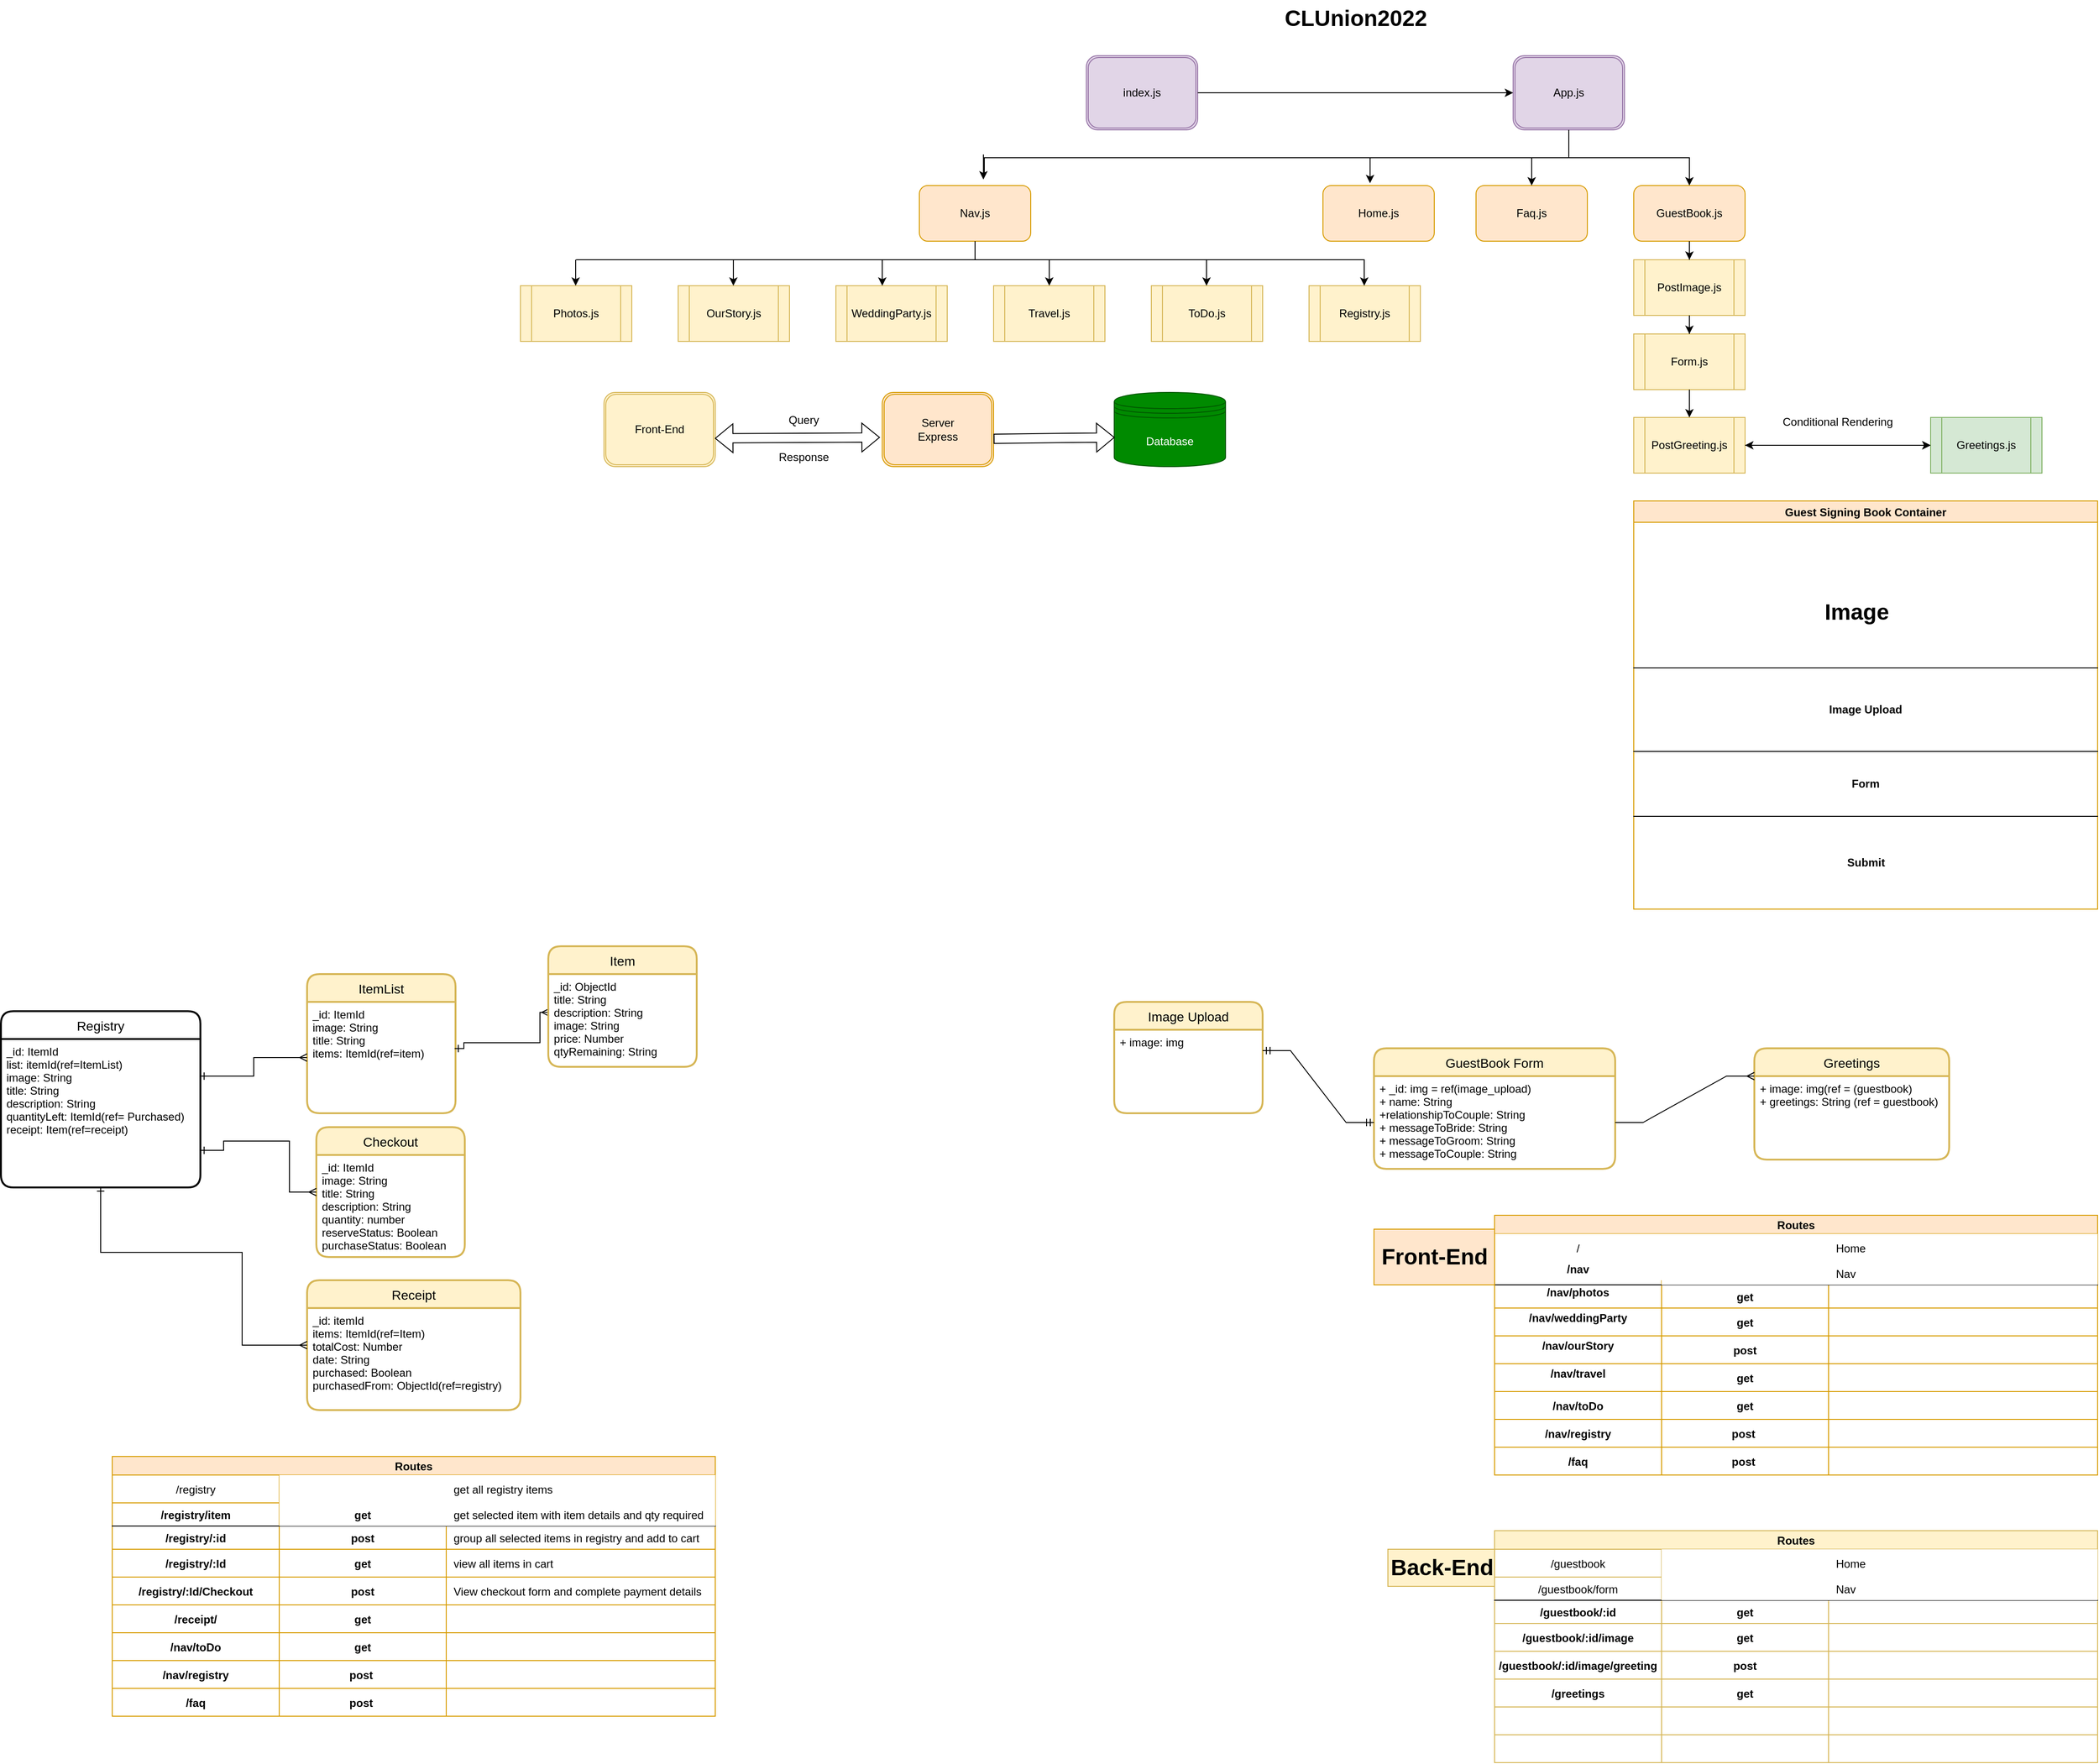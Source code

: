 <mxfile version="17.2.4" type="github">
  <diagram id="R2lEEEUBdFMjLlhIrx00" name="Page-1">
    <mxGraphModel dx="3379" dy="2082" grid="1" gridSize="10" guides="1" tooltips="1" connect="1" arrows="1" fold="1" page="1" pageScale="1" pageWidth="850" pageHeight="1100" math="0" shadow="0" extFonts="Permanent Marker^https://fonts.googleapis.com/css?family=Permanent+Marker">
      <root>
        <mxCell id="0" />
        <mxCell id="1" parent="0" />
        <mxCell id="suhASBV4rH8vaRm9QiRD-216" value="" style="group" vertex="1" connectable="0" parent="1">
          <mxGeometry x="-1700" y="-1100" width="1640" height="510" as="geometry" />
        </mxCell>
        <mxCell id="suhASBV4rH8vaRm9QiRD-166" value="index.js" style="shape=ext;double=1;rounded=1;whiteSpace=wrap;html=1;fillColor=#e1d5e7;strokeColor=#9673a6;" vertex="1" parent="suhASBV4rH8vaRm9QiRD-216">
          <mxGeometry x="610" y="60" width="120" height="80" as="geometry" />
        </mxCell>
        <mxCell id="suhASBV4rH8vaRm9QiRD-167" value="App.js" style="shape=ext;double=1;rounded=1;whiteSpace=wrap;html=1;fillColor=#e1d5e7;strokeColor=#9673a6;" vertex="1" parent="suhASBV4rH8vaRm9QiRD-216">
          <mxGeometry x="1070" y="60" width="120" height="80" as="geometry" />
        </mxCell>
        <mxCell id="suhASBV4rH8vaRm9QiRD-168" value="" style="edgeStyle=orthogonalEdgeStyle;rounded=0;orthogonalLoop=1;jettySize=auto;html=1;" edge="1" parent="suhASBV4rH8vaRm9QiRD-216" source="suhASBV4rH8vaRm9QiRD-166" target="suhASBV4rH8vaRm9QiRD-167">
          <mxGeometry relative="1" as="geometry" />
        </mxCell>
        <mxCell id="suhASBV4rH8vaRm9QiRD-169" value="Nav.js" style="rounded=1;whiteSpace=wrap;html=1;fillColor=#ffe6cc;strokeColor=#d79b00;" vertex="1" parent="suhASBV4rH8vaRm9QiRD-216">
          <mxGeometry x="430" y="200" width="120" height="60" as="geometry" />
        </mxCell>
        <mxCell id="suhASBV4rH8vaRm9QiRD-170" value="Home.js" style="rounded=1;whiteSpace=wrap;html=1;fillColor=#ffe6cc;strokeColor=#d79b00;" vertex="1" parent="suhASBV4rH8vaRm9QiRD-216">
          <mxGeometry x="865" y="200" width="120" height="60" as="geometry" />
        </mxCell>
        <mxCell id="suhASBV4rH8vaRm9QiRD-171" value="Faq.js" style="rounded=1;whiteSpace=wrap;html=1;fillColor=#ffe6cc;strokeColor=#d79b00;" vertex="1" parent="suhASBV4rH8vaRm9QiRD-216">
          <mxGeometry x="1030" y="200" width="120" height="60" as="geometry" />
        </mxCell>
        <mxCell id="suhASBV4rH8vaRm9QiRD-191" value="" style="edgeStyle=orthogonalEdgeStyle;rounded=0;orthogonalLoop=1;jettySize=auto;html=1;" edge="1" parent="suhASBV4rH8vaRm9QiRD-216" source="suhASBV4rH8vaRm9QiRD-167" target="suhASBV4rH8vaRm9QiRD-171">
          <mxGeometry relative="1" as="geometry" />
        </mxCell>
        <mxCell id="suhASBV4rH8vaRm9QiRD-172" value="GuestBook.js" style="rounded=1;whiteSpace=wrap;html=1;fillColor=#ffe6cc;strokeColor=#d79b00;" vertex="1" parent="suhASBV4rH8vaRm9QiRD-216">
          <mxGeometry x="1200" y="200" width="120" height="60" as="geometry" />
        </mxCell>
        <mxCell id="suhASBV4rH8vaRm9QiRD-173" value="OurStory.js" style="shape=process;whiteSpace=wrap;html=1;backgroundOutline=1;fillColor=#fff2cc;strokeColor=#d6b656;" vertex="1" parent="suhASBV4rH8vaRm9QiRD-216">
          <mxGeometry x="170" y="308" width="120" height="60" as="geometry" />
        </mxCell>
        <mxCell id="suhASBV4rH8vaRm9QiRD-174" value="WeddingParty.js" style="shape=process;whiteSpace=wrap;html=1;backgroundOutline=1;fillColor=#fff2cc;strokeColor=#d6b656;" vertex="1" parent="suhASBV4rH8vaRm9QiRD-216">
          <mxGeometry x="340" y="308" width="120" height="60" as="geometry" />
        </mxCell>
        <mxCell id="suhASBV4rH8vaRm9QiRD-175" value="Travel.js" style="shape=process;whiteSpace=wrap;html=1;backgroundOutline=1;fillColor=#fff2cc;strokeColor=#d6b656;" vertex="1" parent="suhASBV4rH8vaRm9QiRD-216">
          <mxGeometry x="510" y="308" width="120" height="60" as="geometry" />
        </mxCell>
        <mxCell id="suhASBV4rH8vaRm9QiRD-204" value="" style="edgeStyle=orthogonalEdgeStyle;rounded=0;orthogonalLoop=1;jettySize=auto;html=1;" edge="1" parent="suhASBV4rH8vaRm9QiRD-216" source="suhASBV4rH8vaRm9QiRD-169" target="suhASBV4rH8vaRm9QiRD-175">
          <mxGeometry relative="1" as="geometry">
            <Array as="points">
              <mxPoint x="490" y="280" />
              <mxPoint x="570" y="280" />
            </Array>
          </mxGeometry>
        </mxCell>
        <mxCell id="suhASBV4rH8vaRm9QiRD-176" value="ToDo.js" style="shape=process;whiteSpace=wrap;html=1;backgroundOutline=1;fillColor=#fff2cc;strokeColor=#d6b656;" vertex="1" parent="suhASBV4rH8vaRm9QiRD-216">
          <mxGeometry x="680" y="308" width="120" height="60" as="geometry" />
        </mxCell>
        <mxCell id="suhASBV4rH8vaRm9QiRD-177" value="Registry.js" style="shape=process;whiteSpace=wrap;html=1;backgroundOutline=1;fillColor=#fff2cc;strokeColor=#d6b656;" vertex="1" parent="suhASBV4rH8vaRm9QiRD-216">
          <mxGeometry x="850" y="308" width="120" height="60" as="geometry" />
        </mxCell>
        <mxCell id="suhASBV4rH8vaRm9QiRD-178" value="Photos.js" style="shape=process;whiteSpace=wrap;html=1;backgroundOutline=1;fillColor=#fff2cc;strokeColor=#d6b656;" vertex="1" parent="suhASBV4rH8vaRm9QiRD-216">
          <mxGeometry y="308" width="120" height="60" as="geometry" />
        </mxCell>
        <mxCell id="suhASBV4rH8vaRm9QiRD-179" value="PostImage.js" style="shape=process;whiteSpace=wrap;html=1;backgroundOutline=1;fillColor=#fff2cc;strokeColor=#d6b656;" vertex="1" parent="suhASBV4rH8vaRm9QiRD-216">
          <mxGeometry x="1200" y="280" width="120" height="60" as="geometry" />
        </mxCell>
        <mxCell id="suhASBV4rH8vaRm9QiRD-190" value="" style="edgeStyle=orthogonalEdgeStyle;rounded=0;orthogonalLoop=1;jettySize=auto;html=1;" edge="1" parent="suhASBV4rH8vaRm9QiRD-216" source="suhASBV4rH8vaRm9QiRD-172" target="suhASBV4rH8vaRm9QiRD-179">
          <mxGeometry relative="1" as="geometry" />
        </mxCell>
        <mxCell id="suhASBV4rH8vaRm9QiRD-184" value="Form.js" style="shape=process;whiteSpace=wrap;html=1;backgroundOutline=1;fillColor=#fff2cc;strokeColor=#d6b656;" vertex="1" parent="suhASBV4rH8vaRm9QiRD-216">
          <mxGeometry x="1200" y="360" width="120" height="60" as="geometry" />
        </mxCell>
        <mxCell id="suhASBV4rH8vaRm9QiRD-185" value="" style="edgeStyle=orthogonalEdgeStyle;rounded=0;orthogonalLoop=1;jettySize=auto;html=1;" edge="1" parent="suhASBV4rH8vaRm9QiRD-216" source="suhASBV4rH8vaRm9QiRD-179" target="suhASBV4rH8vaRm9QiRD-184">
          <mxGeometry relative="1" as="geometry" />
        </mxCell>
        <mxCell id="suhASBV4rH8vaRm9QiRD-186" value="PostGreeting.js" style="shape=process;whiteSpace=wrap;html=1;backgroundOutline=1;fillColor=#fff2cc;strokeColor=#d6b656;" vertex="1" parent="suhASBV4rH8vaRm9QiRD-216">
          <mxGeometry x="1200" y="450" width="120" height="60" as="geometry" />
        </mxCell>
        <mxCell id="suhASBV4rH8vaRm9QiRD-187" value="" style="edgeStyle=orthogonalEdgeStyle;rounded=0;orthogonalLoop=1;jettySize=auto;html=1;" edge="1" parent="suhASBV4rH8vaRm9QiRD-216" source="suhASBV4rH8vaRm9QiRD-184" target="suhASBV4rH8vaRm9QiRD-186">
          <mxGeometry relative="1" as="geometry" />
        </mxCell>
        <mxCell id="suhASBV4rH8vaRm9QiRD-188" value="Greetings.js" style="shape=process;whiteSpace=wrap;html=1;backgroundOutline=1;fillColor=#d5e8d4;strokeColor=#82b366;" vertex="1" parent="suhASBV4rH8vaRm9QiRD-216">
          <mxGeometry x="1520" y="450" width="120" height="60" as="geometry" />
        </mxCell>
        <mxCell id="suhASBV4rH8vaRm9QiRD-189" value="" style="edgeStyle=orthogonalEdgeStyle;rounded=0;orthogonalLoop=1;jettySize=auto;html=1;" edge="1" parent="suhASBV4rH8vaRm9QiRD-216" source="suhASBV4rH8vaRm9QiRD-186" target="suhASBV4rH8vaRm9QiRD-188">
          <mxGeometry relative="1" as="geometry" />
        </mxCell>
        <mxCell id="suhASBV4rH8vaRm9QiRD-196" value="" style="shape=partialRectangle;whiteSpace=wrap;html=1;bottom=0;right=0;fillColor=none;" vertex="1" parent="suhASBV4rH8vaRm9QiRD-216">
          <mxGeometry x="500" y="170" width="600" height="20" as="geometry" />
        </mxCell>
        <mxCell id="suhASBV4rH8vaRm9QiRD-198" value="" style="edgeStyle=elbowEdgeStyle;elbow=vertical;endArrow=classic;html=1;rounded=0;entryX=0.5;entryY=0;entryDx=0;entryDy=0;" edge="1" parent="suhASBV4rH8vaRm9QiRD-216" target="suhASBV4rH8vaRm9QiRD-172">
          <mxGeometry width="50" height="50" relative="1" as="geometry">
            <mxPoint x="1130" y="170" as="sourcePoint" />
            <mxPoint x="1180" y="120" as="targetPoint" />
            <Array as="points">
              <mxPoint x="1190" y="170" />
            </Array>
          </mxGeometry>
        </mxCell>
        <mxCell id="suhASBV4rH8vaRm9QiRD-199" value="" style="endArrow=classic;html=1;rounded=0;exitX=0.693;exitY=0.025;exitDx=0;exitDy=0;exitPerimeter=0;entryX=0.423;entryY=-0.042;entryDx=0;entryDy=0;entryPerimeter=0;" edge="1" parent="suhASBV4rH8vaRm9QiRD-216" source="suhASBV4rH8vaRm9QiRD-196" target="suhASBV4rH8vaRm9QiRD-170">
          <mxGeometry width="50" height="50" relative="1" as="geometry">
            <mxPoint x="910" y="160" as="sourcePoint" />
            <mxPoint x="960" y="110" as="targetPoint" />
          </mxGeometry>
        </mxCell>
        <mxCell id="suhASBV4rH8vaRm9QiRD-201" value="" style="endArrow=classic;html=1;rounded=0;exitX=0.693;exitY=0.025;exitDx=0;exitDy=0;exitPerimeter=0;entryX=0.423;entryY=-0.042;entryDx=0;entryDy=0;entryPerimeter=0;" edge="1" parent="suhASBV4rH8vaRm9QiRD-216">
          <mxGeometry width="50" height="50" relative="1" as="geometry">
            <mxPoint x="499.04" y="166.51" as="sourcePoint" />
            <mxPoint x="499.0" y="193.49" as="targetPoint" />
          </mxGeometry>
        </mxCell>
        <mxCell id="suhASBV4rH8vaRm9QiRD-206" value="" style="endArrow=classic;html=1;rounded=0;" edge="1" parent="suhASBV4rH8vaRm9QiRD-216">
          <mxGeometry width="50" height="50" relative="1" as="geometry">
            <mxPoint x="390" y="280" as="sourcePoint" />
            <mxPoint x="390" y="308" as="targetPoint" />
          </mxGeometry>
        </mxCell>
        <mxCell id="suhASBV4rH8vaRm9QiRD-207" value="" style="endArrow=classic;html=1;rounded=0;" edge="1" parent="suhASBV4rH8vaRm9QiRD-216">
          <mxGeometry width="50" height="50" relative="1" as="geometry">
            <mxPoint x="229.5" y="280" as="sourcePoint" />
            <mxPoint x="229.5" y="308" as="targetPoint" />
          </mxGeometry>
        </mxCell>
        <mxCell id="suhASBV4rH8vaRm9QiRD-208" value="" style="endArrow=classic;html=1;rounded=0;" edge="1" parent="suhASBV4rH8vaRm9QiRD-216">
          <mxGeometry width="50" height="50" relative="1" as="geometry">
            <mxPoint x="59.5" y="280" as="sourcePoint" />
            <mxPoint x="59.5" y="308" as="targetPoint" />
          </mxGeometry>
        </mxCell>
        <mxCell id="suhASBV4rH8vaRm9QiRD-209" value="" style="endArrow=classic;html=1;rounded=0;" edge="1" parent="suhASBV4rH8vaRm9QiRD-216">
          <mxGeometry width="50" height="50" relative="1" as="geometry">
            <mxPoint x="739.5" y="280" as="sourcePoint" />
            <mxPoint x="739.5" y="308" as="targetPoint" />
          </mxGeometry>
        </mxCell>
        <mxCell id="suhASBV4rH8vaRm9QiRD-210" value="" style="endArrow=classic;html=1;rounded=0;" edge="1" parent="suhASBV4rH8vaRm9QiRD-216">
          <mxGeometry width="50" height="50" relative="1" as="geometry">
            <mxPoint x="909.5" y="280" as="sourcePoint" />
            <mxPoint x="909.5" y="308" as="targetPoint" />
          </mxGeometry>
        </mxCell>
        <mxCell id="suhASBV4rH8vaRm9QiRD-211" value="" style="endArrow=none;html=1;rounded=0;" edge="1" parent="suhASBV4rH8vaRm9QiRD-216">
          <mxGeometry width="50" height="50" relative="1" as="geometry">
            <mxPoint x="570" y="280" as="sourcePoint" />
            <mxPoint x="910" y="280" as="targetPoint" />
          </mxGeometry>
        </mxCell>
        <mxCell id="suhASBV4rH8vaRm9QiRD-212" value="" style="endArrow=none;html=1;rounded=0;" edge="1" parent="suhASBV4rH8vaRm9QiRD-216">
          <mxGeometry width="50" height="50" relative="1" as="geometry">
            <mxPoint x="60" y="280" as="sourcePoint" />
            <mxPoint x="490" y="280" as="targetPoint" />
          </mxGeometry>
        </mxCell>
        <mxCell id="suhASBV4rH8vaRm9QiRD-213" value="CLUnion2022" style="text;strokeColor=none;fillColor=none;html=1;fontSize=24;fontStyle=1;verticalAlign=middle;align=center;" vertex="1" parent="suhASBV4rH8vaRm9QiRD-216">
          <mxGeometry x="850" width="100" height="40" as="geometry" />
        </mxCell>
        <mxCell id="suhASBV4rH8vaRm9QiRD-214" value="Conditional Rendering" style="text;html=1;strokeColor=none;fillColor=none;align=center;verticalAlign=middle;whiteSpace=wrap;rounded=0;" vertex="1" parent="suhASBV4rH8vaRm9QiRD-216">
          <mxGeometry x="1340" y="440" width="160" height="30" as="geometry" />
        </mxCell>
        <mxCell id="suhASBV4rH8vaRm9QiRD-215" value="" style="endArrow=classic;startArrow=classic;html=1;rounded=0;" edge="1" parent="suhASBV4rH8vaRm9QiRD-216">
          <mxGeometry width="50" height="50" relative="1" as="geometry">
            <mxPoint x="1320" y="480" as="sourcePoint" />
            <mxPoint x="1520" y="480" as="targetPoint" />
            <Array as="points" />
          </mxGeometry>
        </mxCell>
        <mxCell id="suhASBV4rH8vaRm9QiRD-229" value="Database" style="shape=datastore;whiteSpace=wrap;html=1;fillColor=#008a00;fontColor=#ffffff;strokeColor=#005700;" vertex="1" parent="suhASBV4rH8vaRm9QiRD-216">
          <mxGeometry x="640" y="423" width="120" height="80" as="geometry" />
        </mxCell>
        <mxCell id="suhASBV4rH8vaRm9QiRD-219" value="Guest Signing Book Container" style="swimlane;fillColor=#ffe6cc;strokeColor=#d79b00;" vertex="1" parent="1">
          <mxGeometry x="-500" y="-560" width="500" height="440" as="geometry" />
        </mxCell>
        <mxCell id="suhASBV4rH8vaRm9QiRD-220" value="Image Upload" style="shape=partialRectangle;whiteSpace=wrap;html=1;left=0;right=0;fillColor=none;fontStyle=1" vertex="1" parent="suhASBV4rH8vaRm9QiRD-219">
          <mxGeometry y="180" width="500" height="90" as="geometry" />
        </mxCell>
        <mxCell id="suhASBV4rH8vaRm9QiRD-221" value="&lt;b&gt;Form&lt;/b&gt;" style="shape=partialRectangle;whiteSpace=wrap;html=1;left=0;right=0;fillColor=none;" vertex="1" parent="suhASBV4rH8vaRm9QiRD-219">
          <mxGeometry y="270" width="500" height="70" as="geometry" />
        </mxCell>
        <mxCell id="suhASBV4rH8vaRm9QiRD-224" value="Image" style="text;strokeColor=none;fillColor=none;html=1;fontSize=24;fontStyle=1;verticalAlign=middle;align=center;" vertex="1" parent="suhASBV4rH8vaRm9QiRD-219">
          <mxGeometry x="190" y="100" width="100" height="40" as="geometry" />
        </mxCell>
        <mxCell id="suhASBV4rH8vaRm9QiRD-226" value="&lt;b&gt;Submit&lt;/b&gt;" style="text;html=1;align=center;verticalAlign=middle;resizable=0;points=[];autosize=1;strokeColor=none;fillColor=none;" vertex="1" parent="suhASBV4rH8vaRm9QiRD-219">
          <mxGeometry x="220" y="380" width="60" height="20" as="geometry" />
        </mxCell>
        <mxCell id="suhASBV4rH8vaRm9QiRD-227" value="Front-End" style="shape=ext;double=1;rounded=1;whiteSpace=wrap;html=1;fillColor=#fff2cc;strokeColor=#d6b656;" vertex="1" parent="1">
          <mxGeometry x="-1610" y="-677" width="120" height="80" as="geometry" />
        </mxCell>
        <mxCell id="suhASBV4rH8vaRm9QiRD-228" value="Server&lt;br&gt;Express" style="shape=ext;double=1;rounded=1;whiteSpace=wrap;html=1;fillColor=#ffe6cc;strokeColor=#d79b00;" vertex="1" parent="1">
          <mxGeometry x="-1310" y="-677" width="120" height="80" as="geometry" />
        </mxCell>
        <mxCell id="suhASBV4rH8vaRm9QiRD-232" value="Query" style="text;html=1;align=center;verticalAlign=middle;resizable=0;points=[];autosize=1;strokeColor=none;fillColor=none;" vertex="1" parent="1">
          <mxGeometry x="-1420" y="-657" width="50" height="20" as="geometry" />
        </mxCell>
        <mxCell id="suhASBV4rH8vaRm9QiRD-233" value="Response" style="text;html=1;align=center;verticalAlign=middle;resizable=0;points=[];autosize=1;strokeColor=none;fillColor=none;" vertex="1" parent="1">
          <mxGeometry x="-1430" y="-617" width="70" height="20" as="geometry" />
        </mxCell>
        <mxCell id="suhASBV4rH8vaRm9QiRD-231" value="" style="shape=flexArrow;endArrow=classic;startArrow=classic;html=1;rounded=0;entryX=-0.021;entryY=0.606;entryDx=0;entryDy=0;entryPerimeter=0;exitX=0.996;exitY=0.619;exitDx=0;exitDy=0;exitPerimeter=0;" edge="1" parent="1" source="suhASBV4rH8vaRm9QiRD-227" target="suhASBV4rH8vaRm9QiRD-228">
          <mxGeometry width="100" height="100" relative="1" as="geometry">
            <mxPoint x="-1490" y="-627" as="sourcePoint" />
            <mxPoint x="-1390" y="-727" as="targetPoint" />
          </mxGeometry>
        </mxCell>
        <mxCell id="suhASBV4rH8vaRm9QiRD-234" value="" style="shape=flexArrow;endArrow=classic;html=1;rounded=0;entryX=0.004;entryY=0.606;entryDx=0;entryDy=0;entryPerimeter=0;" edge="1" parent="1" target="suhASBV4rH8vaRm9QiRD-229">
          <mxGeometry width="50" height="50" relative="1" as="geometry">
            <mxPoint x="-1190" y="-627" as="sourcePoint" />
            <mxPoint x="-1140" y="-677" as="targetPoint" />
          </mxGeometry>
        </mxCell>
        <mxCell id="suhASBV4rH8vaRm9QiRD-235" value="Image Upload" style="swimlane;childLayout=stackLayout;horizontal=1;startSize=30;horizontalStack=0;rounded=1;fontSize=14;fontStyle=0;strokeWidth=2;resizeParent=0;resizeLast=1;shadow=0;dashed=0;align=center;fillColor=#fff2cc;strokeColor=#d6b656;" vertex="1" parent="1">
          <mxGeometry x="-1060" y="-20" width="160" height="120" as="geometry" />
        </mxCell>
        <mxCell id="suhASBV4rH8vaRm9QiRD-236" value="+ image: img" style="align=left;strokeColor=none;fillColor=none;spacingLeft=4;fontSize=12;verticalAlign=top;resizable=0;rotatable=0;part=1;" vertex="1" parent="suhASBV4rH8vaRm9QiRD-235">
          <mxGeometry y="30" width="160" height="90" as="geometry" />
        </mxCell>
        <mxCell id="suhASBV4rH8vaRm9QiRD-237" value="GuestBook Form" style="swimlane;childLayout=stackLayout;horizontal=1;startSize=30;horizontalStack=0;rounded=1;fontSize=14;fontStyle=0;strokeWidth=2;resizeParent=0;resizeLast=1;shadow=0;dashed=0;align=center;fillColor=#fff2cc;strokeColor=#d6b656;" vertex="1" parent="1">
          <mxGeometry x="-780" y="30" width="260" height="130" as="geometry" />
        </mxCell>
        <mxCell id="suhASBV4rH8vaRm9QiRD-238" value="+ _id: img = ref(image_upload)&#xa;+ name: String&#xa;+relationshipToCouple: String&#xa;+ messageToBride: String&#xa;+ messageToGroom: String&#xa;+ messageToCouple: String" style="align=left;strokeColor=none;fillColor=none;spacingLeft=4;fontSize=12;verticalAlign=top;resizable=0;rotatable=0;part=1;" vertex="1" parent="suhASBV4rH8vaRm9QiRD-237">
          <mxGeometry y="30" width="260" height="100" as="geometry" />
        </mxCell>
        <mxCell id="suhASBV4rH8vaRm9QiRD-239" value="" style="edgeStyle=entityRelationEdgeStyle;fontSize=12;html=1;endArrow=ERmandOne;startArrow=ERmandOne;rounded=0;entryX=0;entryY=0.5;entryDx=0;entryDy=0;exitX=1;exitY=0.25;exitDx=0;exitDy=0;" edge="1" parent="1" source="suhASBV4rH8vaRm9QiRD-236" target="suhASBV4rH8vaRm9QiRD-238">
          <mxGeometry width="100" height="100" relative="1" as="geometry">
            <mxPoint x="-900" y="40" as="sourcePoint" />
            <mxPoint x="-800" y="-60" as="targetPoint" />
          </mxGeometry>
        </mxCell>
        <mxCell id="suhASBV4rH8vaRm9QiRD-240" value="Greetings" style="swimlane;childLayout=stackLayout;horizontal=1;startSize=30;horizontalStack=0;rounded=1;fontSize=14;fontStyle=0;strokeWidth=2;resizeParent=0;resizeLast=1;shadow=0;dashed=0;align=center;fillColor=#fff2cc;strokeColor=#d6b656;" vertex="1" parent="1">
          <mxGeometry x="-370" y="30" width="210" height="120" as="geometry" />
        </mxCell>
        <mxCell id="suhASBV4rH8vaRm9QiRD-241" value="+ image: img(ref = (guestbook)&#xa;+ greetings: String (ref = guestbook)" style="align=left;strokeColor=none;fillColor=none;spacingLeft=4;fontSize=12;verticalAlign=top;resizable=0;rotatable=0;part=1;" vertex="1" parent="suhASBV4rH8vaRm9QiRD-240">
          <mxGeometry y="30" width="210" height="90" as="geometry" />
        </mxCell>
        <mxCell id="suhASBV4rH8vaRm9QiRD-242" value="" style="edgeStyle=entityRelationEdgeStyle;fontSize=12;html=1;endArrow=ERmany;rounded=0;entryX=0;entryY=0;entryDx=0;entryDy=0;exitX=1;exitY=0.5;exitDx=0;exitDy=0;" edge="1" parent="1" source="suhASBV4rH8vaRm9QiRD-238" target="suhASBV4rH8vaRm9QiRD-241">
          <mxGeometry width="100" height="100" relative="1" as="geometry">
            <mxPoint x="-510" y="105" as="sourcePoint" />
            <mxPoint x="-420" y="10" as="targetPoint" />
          </mxGeometry>
        </mxCell>
        <mxCell id="suhASBV4rH8vaRm9QiRD-249" value="Routes" style="shape=table;startSize=20;container=1;collapsible=1;childLayout=tableLayout;fixedRows=1;rowLines=1;fontStyle=1;align=center;resizeLast=1;swimlaneFillColor=default;fillColor=#ffe6cc;strokeColor=#d79b00;" vertex="1" parent="1">
          <mxGeometry x="-650" y="210" width="650" height="280.0" as="geometry">
            <mxRectangle x="-150" y="-285" width="70" height="20" as="alternateBounds" />
          </mxGeometry>
        </mxCell>
        <mxCell id="suhASBV4rH8vaRm9QiRD-250" value="" style="shape=tableRow;horizontal=0;startSize=0;swimlaneHead=0;swimlaneBody=0;fillColor=none;collapsible=0;dropTarget=0;points=[[0,0.5],[1,0.5]];portConstraint=eastwest;top=0;left=0;right=0;bottom=0;" vertex="1" parent="suhASBV4rH8vaRm9QiRD-249">
          <mxGeometry y="20" width="650" height="30" as="geometry" />
        </mxCell>
        <mxCell id="suhASBV4rH8vaRm9QiRD-251" style="shape=partialRectangle;connectable=0;fillColor=none;top=0;left=0;bottom=0;right=0;fontStyle=0;overflow=hidden;" vertex="1" parent="suhASBV4rH8vaRm9QiRD-250">
          <mxGeometry width="180" height="30" as="geometry">
            <mxRectangle width="180" height="30" as="alternateBounds" />
          </mxGeometry>
        </mxCell>
        <mxCell id="suhASBV4rH8vaRm9QiRD-252" value="" style="shape=partialRectangle;connectable=0;top=0;left=0;bottom=0;right=0;fontStyle=0;overflow=hidden;" vertex="1" parent="suhASBV4rH8vaRm9QiRD-250">
          <mxGeometry x="180" width="180" height="30" as="geometry">
            <mxRectangle width="180" height="30" as="alternateBounds" />
          </mxGeometry>
        </mxCell>
        <mxCell id="suhASBV4rH8vaRm9QiRD-253" value="Home" style="shape=partialRectangle;connectable=0;top=0;left=0;bottom=0;right=0;align=left;spacingLeft=6;fontStyle=0;overflow=hidden;" vertex="1" parent="suhASBV4rH8vaRm9QiRD-250">
          <mxGeometry x="360" width="290" height="30" as="geometry">
            <mxRectangle width="290" height="30" as="alternateBounds" />
          </mxGeometry>
        </mxCell>
        <mxCell id="suhASBV4rH8vaRm9QiRD-254" value="" style="shape=tableRow;horizontal=0;startSize=0;swimlaneHead=0;swimlaneBody=0;fillColor=none;collapsible=0;dropTarget=0;points=[[0,0.5],[1,0.5]];portConstraint=eastwest;top=0;left=0;right=0;bottom=1;" vertex="1" parent="suhASBV4rH8vaRm9QiRD-249">
          <mxGeometry y="50" width="650" height="25" as="geometry" />
        </mxCell>
        <mxCell id="suhASBV4rH8vaRm9QiRD-255" style="shape=partialRectangle;connectable=0;fillColor=none;top=0;left=0;bottom=0;right=0;fontStyle=1;overflow=hidden;" vertex="1" parent="suhASBV4rH8vaRm9QiRD-254">
          <mxGeometry width="180" height="25" as="geometry">
            <mxRectangle width="180" height="25" as="alternateBounds" />
          </mxGeometry>
        </mxCell>
        <mxCell id="suhASBV4rH8vaRm9QiRD-256" value="" style="shape=partialRectangle;connectable=0;top=0;left=0;bottom=0;right=0;fontStyle=1;overflow=hidden;" vertex="1" parent="suhASBV4rH8vaRm9QiRD-254">
          <mxGeometry x="180" width="180" height="25" as="geometry">
            <mxRectangle width="180" height="25" as="alternateBounds" />
          </mxGeometry>
        </mxCell>
        <mxCell id="suhASBV4rH8vaRm9QiRD-257" value="Nav" style="shape=partialRectangle;connectable=0;top=0;left=0;bottom=0;right=0;align=left;spacingLeft=6;fontStyle=0;overflow=hidden;" vertex="1" parent="suhASBV4rH8vaRm9QiRD-254">
          <mxGeometry x="360" width="290" height="25" as="geometry">
            <mxRectangle width="290" height="25" as="alternateBounds" />
          </mxGeometry>
        </mxCell>
        <mxCell id="suhASBV4rH8vaRm9QiRD-258" value="" style="shape=tableRow;horizontal=0;startSize=0;swimlaneHead=0;swimlaneBody=0;fillColor=none;collapsible=0;dropTarget=0;points=[[0,0.5],[1,0.5]];portConstraint=eastwest;top=0;left=0;right=0;bottom=0;" vertex="1" parent="suhASBV4rH8vaRm9QiRD-249">
          <mxGeometry y="75" width="650" height="25" as="geometry" />
        </mxCell>
        <mxCell id="suhASBV4rH8vaRm9QiRD-259" style="shape=partialRectangle;connectable=0;fillColor=none;top=0;left=0;bottom=0;right=0;editable=1;overflow=hidden;fontStyle=1" vertex="1" parent="suhASBV4rH8vaRm9QiRD-258">
          <mxGeometry width="180" height="25" as="geometry">
            <mxRectangle width="180" height="25" as="alternateBounds" />
          </mxGeometry>
        </mxCell>
        <mxCell id="suhASBV4rH8vaRm9QiRD-260" value="get" style="shape=partialRectangle;connectable=0;fillColor=none;top=0;left=0;bottom=0;right=0;editable=1;overflow=hidden;fontStyle=1" vertex="1" parent="suhASBV4rH8vaRm9QiRD-258">
          <mxGeometry x="180" width="180" height="25" as="geometry">
            <mxRectangle width="180" height="25" as="alternateBounds" />
          </mxGeometry>
        </mxCell>
        <mxCell id="suhASBV4rH8vaRm9QiRD-261" value="" style="shape=partialRectangle;connectable=0;fillColor=none;top=0;left=0;bottom=0;right=0;align=left;spacingLeft=6;overflow=hidden;" vertex="1" parent="suhASBV4rH8vaRm9QiRD-258">
          <mxGeometry x="360" width="290" height="25" as="geometry">
            <mxRectangle width="290" height="25" as="alternateBounds" />
          </mxGeometry>
        </mxCell>
        <mxCell id="suhASBV4rH8vaRm9QiRD-262" value="" style="shape=tableRow;horizontal=0;startSize=0;swimlaneHead=0;swimlaneBody=0;fillColor=none;collapsible=0;dropTarget=0;points=[[0,0.5],[1,0.5]];portConstraint=eastwest;top=0;left=0;right=0;bottom=0;" vertex="1" parent="suhASBV4rH8vaRm9QiRD-249">
          <mxGeometry y="100" width="650" height="30" as="geometry" />
        </mxCell>
        <mxCell id="suhASBV4rH8vaRm9QiRD-263" style="shape=partialRectangle;connectable=0;fillColor=none;top=0;left=0;bottom=0;right=0;editable=1;overflow=hidden;fontStyle=1" vertex="1" parent="suhASBV4rH8vaRm9QiRD-262">
          <mxGeometry width="180" height="30" as="geometry">
            <mxRectangle width="180" height="30" as="alternateBounds" />
          </mxGeometry>
        </mxCell>
        <mxCell id="suhASBV4rH8vaRm9QiRD-264" value="get" style="shape=partialRectangle;connectable=0;fillColor=none;top=0;left=0;bottom=0;right=0;editable=1;overflow=hidden;fontStyle=1" vertex="1" parent="suhASBV4rH8vaRm9QiRD-262">
          <mxGeometry x="180" width="180" height="30" as="geometry">
            <mxRectangle width="180" height="30" as="alternateBounds" />
          </mxGeometry>
        </mxCell>
        <mxCell id="suhASBV4rH8vaRm9QiRD-265" value="" style="shape=partialRectangle;connectable=0;fillColor=none;top=0;left=0;bottom=0;right=0;align=left;spacingLeft=6;overflow=hidden;" vertex="1" parent="suhASBV4rH8vaRm9QiRD-262">
          <mxGeometry x="360" width="290" height="30" as="geometry">
            <mxRectangle width="290" height="30" as="alternateBounds" />
          </mxGeometry>
        </mxCell>
        <mxCell id="suhASBV4rH8vaRm9QiRD-266" style="shape=tableRow;horizontal=0;startSize=0;swimlaneHead=0;swimlaneBody=0;fillColor=none;collapsible=0;dropTarget=0;points=[[0,0.5],[1,0.5]];portConstraint=eastwest;top=0;left=0;right=0;bottom=0;" vertex="1" parent="suhASBV4rH8vaRm9QiRD-249">
          <mxGeometry y="130" width="650" height="30" as="geometry" />
        </mxCell>
        <mxCell id="suhASBV4rH8vaRm9QiRD-267" style="shape=partialRectangle;connectable=0;fillColor=none;top=0;left=0;bottom=0;right=0;editable=1;overflow=hidden;fontStyle=1" vertex="1" parent="suhASBV4rH8vaRm9QiRD-266">
          <mxGeometry width="180" height="30" as="geometry">
            <mxRectangle width="180" height="30" as="alternateBounds" />
          </mxGeometry>
        </mxCell>
        <mxCell id="suhASBV4rH8vaRm9QiRD-268" value="post" style="shape=partialRectangle;connectable=0;fillColor=none;top=0;left=0;bottom=0;right=0;editable=1;overflow=hidden;fontStyle=1" vertex="1" parent="suhASBV4rH8vaRm9QiRD-266">
          <mxGeometry x="180" width="180" height="30" as="geometry">
            <mxRectangle width="180" height="30" as="alternateBounds" />
          </mxGeometry>
        </mxCell>
        <mxCell id="suhASBV4rH8vaRm9QiRD-269" value="" style="shape=partialRectangle;connectable=0;fillColor=none;top=0;left=0;bottom=0;right=0;align=left;spacingLeft=6;overflow=hidden;" vertex="1" parent="suhASBV4rH8vaRm9QiRD-266">
          <mxGeometry x="360" width="290" height="30" as="geometry">
            <mxRectangle width="290" height="30" as="alternateBounds" />
          </mxGeometry>
        </mxCell>
        <mxCell id="suhASBV4rH8vaRm9QiRD-270" style="shape=tableRow;horizontal=0;startSize=0;swimlaneHead=0;swimlaneBody=0;fillColor=none;collapsible=0;dropTarget=0;points=[[0,0.5],[1,0.5]];portConstraint=eastwest;top=0;left=0;right=0;bottom=0;" vertex="1" parent="suhASBV4rH8vaRm9QiRD-249">
          <mxGeometry y="160" width="650" height="30" as="geometry" />
        </mxCell>
        <mxCell id="suhASBV4rH8vaRm9QiRD-271" style="shape=partialRectangle;connectable=0;fillColor=none;top=0;left=0;bottom=0;right=0;editable=1;overflow=hidden;fontStyle=1" vertex="1" parent="suhASBV4rH8vaRm9QiRD-270">
          <mxGeometry width="180" height="30" as="geometry">
            <mxRectangle width="180" height="30" as="alternateBounds" />
          </mxGeometry>
        </mxCell>
        <mxCell id="suhASBV4rH8vaRm9QiRD-272" value="get" style="shape=partialRectangle;connectable=0;fillColor=none;top=0;left=0;bottom=0;right=0;editable=1;overflow=hidden;fontStyle=1" vertex="1" parent="suhASBV4rH8vaRm9QiRD-270">
          <mxGeometry x="180" width="180" height="30" as="geometry">
            <mxRectangle width="180" height="30" as="alternateBounds" />
          </mxGeometry>
        </mxCell>
        <mxCell id="suhASBV4rH8vaRm9QiRD-273" value="" style="shape=partialRectangle;connectable=0;fillColor=none;top=0;left=0;bottom=0;right=0;align=left;spacingLeft=6;overflow=hidden;" vertex="1" parent="suhASBV4rH8vaRm9QiRD-270">
          <mxGeometry x="360" width="290" height="30" as="geometry">
            <mxRectangle width="290" height="30" as="alternateBounds" />
          </mxGeometry>
        </mxCell>
        <mxCell id="suhASBV4rH8vaRm9QiRD-274" style="shape=tableRow;horizontal=0;startSize=0;swimlaneHead=0;swimlaneBody=0;fillColor=none;collapsible=0;dropTarget=0;points=[[0,0.5],[1,0.5]];portConstraint=eastwest;top=0;left=0;right=0;bottom=0;" vertex="1" parent="suhASBV4rH8vaRm9QiRD-249">
          <mxGeometry y="190" width="650" height="30" as="geometry" />
        </mxCell>
        <mxCell id="suhASBV4rH8vaRm9QiRD-275" value="/nav/toDo" style="shape=partialRectangle;connectable=0;fillColor=none;top=0;left=0;bottom=0;right=0;editable=1;overflow=hidden;fontStyle=1" vertex="1" parent="suhASBV4rH8vaRm9QiRD-274">
          <mxGeometry width="180" height="30" as="geometry">
            <mxRectangle width="180" height="30" as="alternateBounds" />
          </mxGeometry>
        </mxCell>
        <mxCell id="suhASBV4rH8vaRm9QiRD-276" value="get" style="shape=partialRectangle;connectable=0;fillColor=none;top=0;left=0;bottom=0;right=0;editable=1;overflow=hidden;fontStyle=1" vertex="1" parent="suhASBV4rH8vaRm9QiRD-274">
          <mxGeometry x="180" width="180" height="30" as="geometry">
            <mxRectangle width="180" height="30" as="alternateBounds" />
          </mxGeometry>
        </mxCell>
        <mxCell id="suhASBV4rH8vaRm9QiRD-277" value="" style="shape=partialRectangle;connectable=0;fillColor=none;top=0;left=0;bottom=0;right=0;align=left;spacingLeft=6;overflow=hidden;" vertex="1" parent="suhASBV4rH8vaRm9QiRD-274">
          <mxGeometry x="360" width="290" height="30" as="geometry">
            <mxRectangle width="290" height="30" as="alternateBounds" />
          </mxGeometry>
        </mxCell>
        <mxCell id="suhASBV4rH8vaRm9QiRD-357" style="shape=tableRow;horizontal=0;startSize=0;swimlaneHead=0;swimlaneBody=0;fillColor=none;collapsible=0;dropTarget=0;points=[[0,0.5],[1,0.5]];portConstraint=eastwest;top=0;left=0;right=0;bottom=0;" vertex="1" parent="suhASBV4rH8vaRm9QiRD-249">
          <mxGeometry y="220" width="650" height="30" as="geometry" />
        </mxCell>
        <mxCell id="suhASBV4rH8vaRm9QiRD-358" value="/nav/registry" style="shape=partialRectangle;connectable=0;fillColor=none;top=0;left=0;bottom=0;right=0;editable=1;overflow=hidden;fontStyle=1" vertex="1" parent="suhASBV4rH8vaRm9QiRD-357">
          <mxGeometry width="180" height="30" as="geometry">
            <mxRectangle width="180" height="30" as="alternateBounds" />
          </mxGeometry>
        </mxCell>
        <mxCell id="suhASBV4rH8vaRm9QiRD-359" value="post " style="shape=partialRectangle;connectable=0;fillColor=none;top=0;left=0;bottom=0;right=0;editable=1;overflow=hidden;fontStyle=1" vertex="1" parent="suhASBV4rH8vaRm9QiRD-357">
          <mxGeometry x="180" width="180" height="30" as="geometry">
            <mxRectangle width="180" height="30" as="alternateBounds" />
          </mxGeometry>
        </mxCell>
        <mxCell id="suhASBV4rH8vaRm9QiRD-360" value="" style="shape=partialRectangle;connectable=0;fillColor=none;top=0;left=0;bottom=0;right=0;align=left;spacingLeft=6;overflow=hidden;" vertex="1" parent="suhASBV4rH8vaRm9QiRD-357">
          <mxGeometry x="360" width="290" height="30" as="geometry">
            <mxRectangle width="290" height="30" as="alternateBounds" />
          </mxGeometry>
        </mxCell>
        <mxCell id="suhASBV4rH8vaRm9QiRD-278" style="shape=tableRow;horizontal=0;startSize=0;swimlaneHead=0;swimlaneBody=0;fillColor=none;collapsible=0;dropTarget=0;points=[[0,0.5],[1,0.5]];portConstraint=eastwest;top=0;left=0;right=0;bottom=0;" vertex="1" parent="suhASBV4rH8vaRm9QiRD-249">
          <mxGeometry y="250" width="650" height="30" as="geometry" />
        </mxCell>
        <mxCell id="suhASBV4rH8vaRm9QiRD-279" value="/faq" style="shape=partialRectangle;connectable=0;fillColor=none;top=0;left=0;bottom=0;right=0;editable=1;overflow=hidden;fontStyle=1" vertex="1" parent="suhASBV4rH8vaRm9QiRD-278">
          <mxGeometry width="180" height="30" as="geometry">
            <mxRectangle width="180" height="30" as="alternateBounds" />
          </mxGeometry>
        </mxCell>
        <mxCell id="suhASBV4rH8vaRm9QiRD-280" value="post " style="shape=partialRectangle;connectable=0;fillColor=none;top=0;left=0;bottom=0;right=0;editable=1;overflow=hidden;fontStyle=1" vertex="1" parent="suhASBV4rH8vaRm9QiRD-278">
          <mxGeometry x="180" width="180" height="30" as="geometry">
            <mxRectangle width="180" height="30" as="alternateBounds" />
          </mxGeometry>
        </mxCell>
        <mxCell id="suhASBV4rH8vaRm9QiRD-281" value="" style="shape=partialRectangle;connectable=0;fillColor=none;top=0;left=0;bottom=0;right=0;align=left;spacingLeft=6;overflow=hidden;" vertex="1" parent="suhASBV4rH8vaRm9QiRD-278">
          <mxGeometry x="360" width="290" height="30" as="geometry">
            <mxRectangle width="290" height="30" as="alternateBounds" />
          </mxGeometry>
        </mxCell>
        <mxCell id="suhASBV4rH8vaRm9QiRD-282" value="/" style="shape=partialRectangle;connectable=0;top=0;left=0;bottom=0;right=0;fontStyle=0;overflow=hidden;" vertex="1" parent="1">
          <mxGeometry x="-650" y="230" width="180" height="30" as="geometry">
            <mxRectangle width="180" height="30" as="alternateBounds" />
          </mxGeometry>
        </mxCell>
        <mxCell id="suhASBV4rH8vaRm9QiRD-283" value="/nav" style="shape=partialRectangle;connectable=0;top=0;left=0;bottom=0;right=0;fontStyle=1;overflow=hidden;" vertex="1" parent="1">
          <mxGeometry x="-650" y="255" width="180" height="25" as="geometry">
            <mxRectangle width="180" height="25" as="alternateBounds" />
          </mxGeometry>
        </mxCell>
        <mxCell id="suhASBV4rH8vaRm9QiRD-284" value="/nav/photos" style="shape=partialRectangle;connectable=0;fillColor=none;top=0;left=0;bottom=0;right=0;editable=1;overflow=hidden;fontStyle=1" vertex="1" parent="1">
          <mxGeometry x="-650" y="280" width="180" height="25" as="geometry">
            <mxRectangle width="180" height="25" as="alternateBounds" />
          </mxGeometry>
        </mxCell>
        <mxCell id="suhASBV4rH8vaRm9QiRD-285" value="/nav/weddingParty" style="shape=partialRectangle;connectable=0;fillColor=none;top=0;left=0;bottom=0;right=0;editable=1;overflow=hidden;fontStyle=1" vertex="1" parent="1">
          <mxGeometry x="-650" y="305" width="180" height="30" as="geometry">
            <mxRectangle width="180" height="30" as="alternateBounds" />
          </mxGeometry>
        </mxCell>
        <mxCell id="suhASBV4rH8vaRm9QiRD-286" value="/nav/ourStory" style="shape=partialRectangle;connectable=0;fillColor=none;top=0;left=0;bottom=0;right=0;editable=1;overflow=hidden;fontStyle=1" vertex="1" parent="1">
          <mxGeometry x="-650" y="335" width="180" height="30" as="geometry">
            <mxRectangle width="180" height="30" as="alternateBounds" />
          </mxGeometry>
        </mxCell>
        <mxCell id="suhASBV4rH8vaRm9QiRD-287" value="/nav/travel" style="shape=partialRectangle;connectable=0;fillColor=none;top=0;left=0;bottom=0;right=0;editable=1;overflow=hidden;fontStyle=1" vertex="1" parent="1">
          <mxGeometry x="-650" y="365" width="180" height="30" as="geometry">
            <mxRectangle width="180" height="30" as="alternateBounds" />
          </mxGeometry>
        </mxCell>
        <mxCell id="suhASBV4rH8vaRm9QiRD-288" value="Front-End" style="text;strokeColor=#d79b00;fillColor=#ffe6cc;html=1;fontSize=24;fontStyle=1;verticalAlign=middle;align=center;" vertex="1" parent="1">
          <mxGeometry x="-780" y="225" width="130" height="60" as="geometry" />
        </mxCell>
        <mxCell id="suhASBV4rH8vaRm9QiRD-289" value="Back-End" style="text;strokeColor=#d6b656;fillColor=#fff2cc;html=1;fontSize=24;fontStyle=1;verticalAlign=middle;align=center;" vertex="1" parent="1">
          <mxGeometry x="-765" y="570" width="115" height="40" as="geometry" />
        </mxCell>
        <mxCell id="suhASBV4rH8vaRm9QiRD-324" value="Routes" style="shape=table;startSize=20;container=1;collapsible=1;childLayout=tableLayout;fixedRows=1;rowLines=1;fontStyle=1;align=center;resizeLast=1;swimlaneFillColor=default;fillColor=#fff2cc;strokeColor=#d6b656;" vertex="1" parent="1">
          <mxGeometry x="-650" y="550" width="650" height="250.0" as="geometry">
            <mxRectangle x="-150" y="-285" width="70" height="20" as="alternateBounds" />
          </mxGeometry>
        </mxCell>
        <mxCell id="suhASBV4rH8vaRm9QiRD-325" value="" style="shape=tableRow;horizontal=0;startSize=0;swimlaneHead=0;swimlaneBody=0;fillColor=none;collapsible=0;dropTarget=0;points=[[0,0.5],[1,0.5]];portConstraint=eastwest;top=0;left=0;right=0;bottom=0;" vertex="1" parent="suhASBV4rH8vaRm9QiRD-324">
          <mxGeometry y="20" width="650" height="30" as="geometry" />
        </mxCell>
        <mxCell id="suhASBV4rH8vaRm9QiRD-326" value="/guestbook" style="shape=partialRectangle;connectable=0;fillColor=none;top=0;left=0;bottom=0;right=0;fontStyle=0;overflow=hidden;" vertex="1" parent="suhASBV4rH8vaRm9QiRD-325">
          <mxGeometry width="180" height="30" as="geometry">
            <mxRectangle width="180" height="30" as="alternateBounds" />
          </mxGeometry>
        </mxCell>
        <mxCell id="suhASBV4rH8vaRm9QiRD-327" value="" style="shape=partialRectangle;connectable=0;top=0;left=0;bottom=0;right=0;fontStyle=0;overflow=hidden;" vertex="1" parent="suhASBV4rH8vaRm9QiRD-325">
          <mxGeometry x="180" width="180" height="30" as="geometry">
            <mxRectangle width="180" height="30" as="alternateBounds" />
          </mxGeometry>
        </mxCell>
        <mxCell id="suhASBV4rH8vaRm9QiRD-328" value="Home" style="shape=partialRectangle;connectable=0;top=0;left=0;bottom=0;right=0;align=left;spacingLeft=6;fontStyle=0;overflow=hidden;" vertex="1" parent="suhASBV4rH8vaRm9QiRD-325">
          <mxGeometry x="360" width="290" height="30" as="geometry">
            <mxRectangle width="290" height="30" as="alternateBounds" />
          </mxGeometry>
        </mxCell>
        <mxCell id="suhASBV4rH8vaRm9QiRD-329" value="" style="shape=tableRow;horizontal=0;startSize=0;swimlaneHead=0;swimlaneBody=0;fillColor=none;collapsible=0;dropTarget=0;points=[[0,0.5],[1,0.5]];portConstraint=eastwest;top=0;left=0;right=0;bottom=1;" vertex="1" parent="suhASBV4rH8vaRm9QiRD-324">
          <mxGeometry y="50" width="650" height="25" as="geometry" />
        </mxCell>
        <mxCell id="suhASBV4rH8vaRm9QiRD-330" value="/guestbook/form" style="shape=partialRectangle;connectable=0;fillColor=none;top=0;left=0;bottom=0;right=0;fontStyle=0;overflow=hidden;" vertex="1" parent="suhASBV4rH8vaRm9QiRD-329">
          <mxGeometry width="180" height="25" as="geometry">
            <mxRectangle width="180" height="25" as="alternateBounds" />
          </mxGeometry>
        </mxCell>
        <mxCell id="suhASBV4rH8vaRm9QiRD-331" value="" style="shape=partialRectangle;connectable=0;top=0;left=0;bottom=0;right=0;fontStyle=1;overflow=hidden;" vertex="1" parent="suhASBV4rH8vaRm9QiRD-329">
          <mxGeometry x="180" width="180" height="25" as="geometry">
            <mxRectangle width="180" height="25" as="alternateBounds" />
          </mxGeometry>
        </mxCell>
        <mxCell id="suhASBV4rH8vaRm9QiRD-332" value="Nav" style="shape=partialRectangle;connectable=0;top=0;left=0;bottom=0;right=0;align=left;spacingLeft=6;fontStyle=0;overflow=hidden;" vertex="1" parent="suhASBV4rH8vaRm9QiRD-329">
          <mxGeometry x="360" width="290" height="25" as="geometry">
            <mxRectangle width="290" height="25" as="alternateBounds" />
          </mxGeometry>
        </mxCell>
        <mxCell id="suhASBV4rH8vaRm9QiRD-333" value="" style="shape=tableRow;horizontal=0;startSize=0;swimlaneHead=0;swimlaneBody=0;fillColor=none;collapsible=0;dropTarget=0;points=[[0,0.5],[1,0.5]];portConstraint=eastwest;top=0;left=0;right=0;bottom=0;" vertex="1" parent="suhASBV4rH8vaRm9QiRD-324">
          <mxGeometry y="75" width="650" height="25" as="geometry" />
        </mxCell>
        <mxCell id="suhASBV4rH8vaRm9QiRD-334" value="/guestbook/:id" style="shape=partialRectangle;connectable=0;fillColor=none;top=0;left=0;bottom=0;right=0;editable=1;overflow=hidden;fontStyle=1" vertex="1" parent="suhASBV4rH8vaRm9QiRD-333">
          <mxGeometry width="180" height="25" as="geometry">
            <mxRectangle width="180" height="25" as="alternateBounds" />
          </mxGeometry>
        </mxCell>
        <mxCell id="suhASBV4rH8vaRm9QiRD-335" value="get" style="shape=partialRectangle;connectable=0;fillColor=none;top=0;left=0;bottom=0;right=0;editable=1;overflow=hidden;fontStyle=1" vertex="1" parent="suhASBV4rH8vaRm9QiRD-333">
          <mxGeometry x="180" width="180" height="25" as="geometry">
            <mxRectangle width="180" height="25" as="alternateBounds" />
          </mxGeometry>
        </mxCell>
        <mxCell id="suhASBV4rH8vaRm9QiRD-336" value="" style="shape=partialRectangle;connectable=0;fillColor=none;top=0;left=0;bottom=0;right=0;align=left;spacingLeft=6;overflow=hidden;" vertex="1" parent="suhASBV4rH8vaRm9QiRD-333">
          <mxGeometry x="360" width="290" height="25" as="geometry">
            <mxRectangle width="290" height="25" as="alternateBounds" />
          </mxGeometry>
        </mxCell>
        <mxCell id="suhASBV4rH8vaRm9QiRD-337" value="" style="shape=tableRow;horizontal=0;startSize=0;swimlaneHead=0;swimlaneBody=0;fillColor=none;collapsible=0;dropTarget=0;points=[[0,0.5],[1,0.5]];portConstraint=eastwest;top=0;left=0;right=0;bottom=0;" vertex="1" parent="suhASBV4rH8vaRm9QiRD-324">
          <mxGeometry y="100" width="650" height="30" as="geometry" />
        </mxCell>
        <mxCell id="suhASBV4rH8vaRm9QiRD-338" value="/guestbook/:id/image" style="shape=partialRectangle;connectable=0;fillColor=none;top=0;left=0;bottom=0;right=0;editable=1;overflow=hidden;fontStyle=1" vertex="1" parent="suhASBV4rH8vaRm9QiRD-337">
          <mxGeometry width="180" height="30" as="geometry">
            <mxRectangle width="180" height="30" as="alternateBounds" />
          </mxGeometry>
        </mxCell>
        <mxCell id="suhASBV4rH8vaRm9QiRD-339" value="get" style="shape=partialRectangle;connectable=0;fillColor=none;top=0;left=0;bottom=0;right=0;editable=1;overflow=hidden;fontStyle=1" vertex="1" parent="suhASBV4rH8vaRm9QiRD-337">
          <mxGeometry x="180" width="180" height="30" as="geometry">
            <mxRectangle width="180" height="30" as="alternateBounds" />
          </mxGeometry>
        </mxCell>
        <mxCell id="suhASBV4rH8vaRm9QiRD-340" value="" style="shape=partialRectangle;connectable=0;fillColor=none;top=0;left=0;bottom=0;right=0;align=left;spacingLeft=6;overflow=hidden;" vertex="1" parent="suhASBV4rH8vaRm9QiRD-337">
          <mxGeometry x="360" width="290" height="30" as="geometry">
            <mxRectangle width="290" height="30" as="alternateBounds" />
          </mxGeometry>
        </mxCell>
        <mxCell id="suhASBV4rH8vaRm9QiRD-341" style="shape=tableRow;horizontal=0;startSize=0;swimlaneHead=0;swimlaneBody=0;fillColor=none;collapsible=0;dropTarget=0;points=[[0,0.5],[1,0.5]];portConstraint=eastwest;top=0;left=0;right=0;bottom=0;" vertex="1" parent="suhASBV4rH8vaRm9QiRD-324">
          <mxGeometry y="130" width="650" height="30" as="geometry" />
        </mxCell>
        <mxCell id="suhASBV4rH8vaRm9QiRD-342" value="/guestbook/:id/image/greeting" style="shape=partialRectangle;connectable=0;fillColor=none;top=0;left=0;bottom=0;right=0;editable=1;overflow=hidden;fontStyle=1" vertex="1" parent="suhASBV4rH8vaRm9QiRD-341">
          <mxGeometry width="180" height="30" as="geometry">
            <mxRectangle width="180" height="30" as="alternateBounds" />
          </mxGeometry>
        </mxCell>
        <mxCell id="suhASBV4rH8vaRm9QiRD-343" value="post" style="shape=partialRectangle;connectable=0;fillColor=none;top=0;left=0;bottom=0;right=0;editable=1;overflow=hidden;fontStyle=1" vertex="1" parent="suhASBV4rH8vaRm9QiRD-341">
          <mxGeometry x="180" width="180" height="30" as="geometry">
            <mxRectangle width="180" height="30" as="alternateBounds" />
          </mxGeometry>
        </mxCell>
        <mxCell id="suhASBV4rH8vaRm9QiRD-344" value="" style="shape=partialRectangle;connectable=0;fillColor=none;top=0;left=0;bottom=0;right=0;align=left;spacingLeft=6;overflow=hidden;" vertex="1" parent="suhASBV4rH8vaRm9QiRD-341">
          <mxGeometry x="360" width="290" height="30" as="geometry">
            <mxRectangle width="290" height="30" as="alternateBounds" />
          </mxGeometry>
        </mxCell>
        <mxCell id="suhASBV4rH8vaRm9QiRD-345" style="shape=tableRow;horizontal=0;startSize=0;swimlaneHead=0;swimlaneBody=0;fillColor=none;collapsible=0;dropTarget=0;points=[[0,0.5],[1,0.5]];portConstraint=eastwest;top=0;left=0;right=0;bottom=0;" vertex="1" parent="suhASBV4rH8vaRm9QiRD-324">
          <mxGeometry y="160" width="650" height="30" as="geometry" />
        </mxCell>
        <mxCell id="suhASBV4rH8vaRm9QiRD-346" value="/greetings" style="shape=partialRectangle;connectable=0;fillColor=none;top=0;left=0;bottom=0;right=0;editable=1;overflow=hidden;fontStyle=1" vertex="1" parent="suhASBV4rH8vaRm9QiRD-345">
          <mxGeometry width="180" height="30" as="geometry">
            <mxRectangle width="180" height="30" as="alternateBounds" />
          </mxGeometry>
        </mxCell>
        <mxCell id="suhASBV4rH8vaRm9QiRD-347" value="get" style="shape=partialRectangle;connectable=0;fillColor=none;top=0;left=0;bottom=0;right=0;editable=1;overflow=hidden;fontStyle=1" vertex="1" parent="suhASBV4rH8vaRm9QiRD-345">
          <mxGeometry x="180" width="180" height="30" as="geometry">
            <mxRectangle width="180" height="30" as="alternateBounds" />
          </mxGeometry>
        </mxCell>
        <mxCell id="suhASBV4rH8vaRm9QiRD-348" value="" style="shape=partialRectangle;connectable=0;fillColor=none;top=0;left=0;bottom=0;right=0;align=left;spacingLeft=6;overflow=hidden;" vertex="1" parent="suhASBV4rH8vaRm9QiRD-345">
          <mxGeometry x="360" width="290" height="30" as="geometry">
            <mxRectangle width="290" height="30" as="alternateBounds" />
          </mxGeometry>
        </mxCell>
        <mxCell id="suhASBV4rH8vaRm9QiRD-349" style="shape=tableRow;horizontal=0;startSize=0;swimlaneHead=0;swimlaneBody=0;fillColor=none;collapsible=0;dropTarget=0;points=[[0,0.5],[1,0.5]];portConstraint=eastwest;top=0;left=0;right=0;bottom=0;" vertex="1" parent="suhASBV4rH8vaRm9QiRD-324">
          <mxGeometry y="190" width="650" height="30" as="geometry" />
        </mxCell>
        <mxCell id="suhASBV4rH8vaRm9QiRD-350" value="" style="shape=partialRectangle;connectable=0;fillColor=none;top=0;left=0;bottom=0;right=0;editable=1;overflow=hidden;fontStyle=1" vertex="1" parent="suhASBV4rH8vaRm9QiRD-349">
          <mxGeometry width="180" height="30" as="geometry">
            <mxRectangle width="180" height="30" as="alternateBounds" />
          </mxGeometry>
        </mxCell>
        <mxCell id="suhASBV4rH8vaRm9QiRD-351" value="" style="shape=partialRectangle;connectable=0;fillColor=none;top=0;left=0;bottom=0;right=0;editable=1;overflow=hidden;fontStyle=1" vertex="1" parent="suhASBV4rH8vaRm9QiRD-349">
          <mxGeometry x="180" width="180" height="30" as="geometry">
            <mxRectangle width="180" height="30" as="alternateBounds" />
          </mxGeometry>
        </mxCell>
        <mxCell id="suhASBV4rH8vaRm9QiRD-352" value="" style="shape=partialRectangle;connectable=0;fillColor=none;top=0;left=0;bottom=0;right=0;align=left;spacingLeft=6;overflow=hidden;" vertex="1" parent="suhASBV4rH8vaRm9QiRD-349">
          <mxGeometry x="360" width="290" height="30" as="geometry">
            <mxRectangle width="290" height="30" as="alternateBounds" />
          </mxGeometry>
        </mxCell>
        <mxCell id="suhASBV4rH8vaRm9QiRD-353" style="shape=tableRow;horizontal=0;startSize=0;swimlaneHead=0;swimlaneBody=0;fillColor=none;collapsible=0;dropTarget=0;points=[[0,0.5],[1,0.5]];portConstraint=eastwest;top=0;left=0;right=0;bottom=0;" vertex="1" parent="suhASBV4rH8vaRm9QiRD-324">
          <mxGeometry y="220" width="650" height="30" as="geometry" />
        </mxCell>
        <mxCell id="suhASBV4rH8vaRm9QiRD-354" value="" style="shape=partialRectangle;connectable=0;fillColor=none;top=0;left=0;bottom=0;right=0;editable=1;overflow=hidden;fontStyle=1" vertex="1" parent="suhASBV4rH8vaRm9QiRD-353">
          <mxGeometry width="180" height="30" as="geometry">
            <mxRectangle width="180" height="30" as="alternateBounds" />
          </mxGeometry>
        </mxCell>
        <mxCell id="suhASBV4rH8vaRm9QiRD-355" value="" style="shape=partialRectangle;connectable=0;fillColor=none;top=0;left=0;bottom=0;right=0;editable=1;overflow=hidden;fontStyle=1" vertex="1" parent="suhASBV4rH8vaRm9QiRD-353">
          <mxGeometry x="180" width="180" height="30" as="geometry">
            <mxRectangle width="180" height="30" as="alternateBounds" />
          </mxGeometry>
        </mxCell>
        <mxCell id="suhASBV4rH8vaRm9QiRD-356" value="" style="shape=partialRectangle;connectable=0;fillColor=none;top=0;left=0;bottom=0;right=0;align=left;spacingLeft=6;overflow=hidden;" vertex="1" parent="suhASBV4rH8vaRm9QiRD-353">
          <mxGeometry x="360" width="290" height="30" as="geometry">
            <mxRectangle width="290" height="30" as="alternateBounds" />
          </mxGeometry>
        </mxCell>
        <mxCell id="suhASBV4rH8vaRm9QiRD-398" style="shape=tableRow;horizontal=0;startSize=0;swimlaneHead=0;swimlaneBody=0;fillColor=none;collapsible=0;dropTarget=0;points=[[0,0.5],[1,0.5]];portConstraint=eastwest;top=0;left=0;right=0;bottom=0;sketch=0;" vertex="1" parent="1">
          <mxGeometry x="-650" y="490" width="650" height="30" as="geometry" />
        </mxCell>
        <mxCell id="suhASBV4rH8vaRm9QiRD-402" value="Registry" style="swimlane;childLayout=stackLayout;horizontal=1;startSize=30;horizontalStack=0;rounded=1;fontSize=14;fontStyle=0;strokeWidth=2;resizeParent=0;resizeLast=1;shadow=0;dashed=0;align=center;sketch=0;gradientColor=#FFFFFF;" vertex="1" parent="1">
          <mxGeometry x="-2260" y="-10" width="215" height="190" as="geometry" />
        </mxCell>
        <mxCell id="suhASBV4rH8vaRm9QiRD-403" value="_id: ItemId&#xa;list: itemId(ref=ItemList)&#xa;image: String&#xa;title: String&#xa;description: String&#xa;quantityLeft: ItemId(ref= Purchased)&#xa;receipt: Item(ref=receipt)" style="align=left;strokeColor=none;fillColor=none;spacingLeft=4;fontSize=12;verticalAlign=top;resizable=0;rotatable=0;part=1;sketch=0;" vertex="1" parent="suhASBV4rH8vaRm9QiRD-402">
          <mxGeometry y="30" width="215" height="160" as="geometry" />
        </mxCell>
        <mxCell id="suhASBV4rH8vaRm9QiRD-406" value="ItemList" style="swimlane;childLayout=stackLayout;horizontal=1;startSize=30;horizontalStack=0;rounded=1;fontSize=14;fontStyle=0;strokeWidth=2;resizeParent=0;resizeLast=1;shadow=0;dashed=0;align=center;sketch=0;fillColor=#fff2cc;strokeColor=#d6b656;" vertex="1" parent="1">
          <mxGeometry x="-1930" y="-50" width="160" height="150" as="geometry" />
        </mxCell>
        <mxCell id="suhASBV4rH8vaRm9QiRD-407" value="_id: ItemId&#xa;image: String&#xa;title: String&#xa;items: ItemId(ref=item)" style="align=left;strokeColor=none;fillColor=none;spacingLeft=4;fontSize=12;verticalAlign=top;resizable=0;rotatable=0;part=1;sketch=0;" vertex="1" parent="suhASBV4rH8vaRm9QiRD-406">
          <mxGeometry y="30" width="160" height="120" as="geometry" />
        </mxCell>
        <mxCell id="suhASBV4rH8vaRm9QiRD-409" style="edgeStyle=orthogonalEdgeStyle;rounded=0;orthogonalLoop=1;jettySize=auto;html=1;exitX=1;exitY=0.25;exitDx=0;exitDy=0;fontColor=default;endArrow=ERmany;endFill=0;startArrow=ERone;startFill=0;entryX=0;entryY=0.5;entryDx=0;entryDy=0;" edge="1" parent="1" source="suhASBV4rH8vaRm9QiRD-403" target="suhASBV4rH8vaRm9QiRD-407">
          <mxGeometry relative="1" as="geometry">
            <mxPoint x="-2030.0" y="57.1" as="sourcePoint" />
            <mxPoint x="-1960" y="22.9" as="targetPoint" />
          </mxGeometry>
        </mxCell>
        <mxCell id="suhASBV4rH8vaRm9QiRD-410" value="Checkout" style="swimlane;childLayout=stackLayout;horizontal=1;startSize=30;horizontalStack=0;rounded=1;fontSize=14;fontStyle=0;strokeWidth=2;resizeParent=0;resizeLast=1;shadow=0;dashed=0;align=center;sketch=0;fillColor=#fff2cc;strokeColor=#d6b656;" vertex="1" parent="1">
          <mxGeometry x="-1920" y="115" width="160" height="140" as="geometry" />
        </mxCell>
        <mxCell id="suhASBV4rH8vaRm9QiRD-411" value="_id: ItemId&#xa;image: String&#xa;title: String&#xa;description: String&#xa;quantity: number&#xa;reserveStatus: Boolean&#xa;purchaseStatus: Boolean&#xa;" style="align=left;strokeColor=none;fillColor=none;spacingLeft=4;fontSize=12;verticalAlign=top;resizable=0;rotatable=0;part=1;sketch=0;" vertex="1" parent="suhASBV4rH8vaRm9QiRD-410">
          <mxGeometry y="30" width="160" height="110" as="geometry" />
        </mxCell>
        <mxCell id="suhASBV4rH8vaRm9QiRD-412" style="edgeStyle=orthogonalEdgeStyle;rounded=0;orthogonalLoop=1;jettySize=auto;html=1;exitX=1;exitY=0.75;exitDx=0;exitDy=0;entryX=0;entryY=0.5;entryDx=0;entryDy=0;fontColor=default;startArrow=ERone;startFill=0;endArrow=ERmany;endFill=0;" edge="1" parent="1" source="suhASBV4rH8vaRm9QiRD-403" target="suhASBV4rH8vaRm9QiRD-410">
          <mxGeometry relative="1" as="geometry">
            <mxPoint x="-2020" y="130" as="sourcePoint" />
            <mxPoint x="-1948.88" y="132.765" as="targetPoint" />
            <Array as="points">
              <mxPoint x="-2020" y="130" />
              <mxPoint x="-1949" y="130" />
              <mxPoint x="-1949" y="185" />
            </Array>
          </mxGeometry>
        </mxCell>
        <mxCell id="suhASBV4rH8vaRm9QiRD-413" value="Receipt" style="swimlane;childLayout=stackLayout;horizontal=1;startSize=30;horizontalStack=0;rounded=1;fontSize=14;fontStyle=0;strokeWidth=2;resizeParent=0;resizeLast=1;shadow=0;dashed=0;align=center;fillColor=#fff2cc;strokeColor=#d6b656;" vertex="1" parent="1">
          <mxGeometry x="-1930" y="280" width="230" height="140" as="geometry" />
        </mxCell>
        <mxCell id="suhASBV4rH8vaRm9QiRD-414" value="_id: itemId&#xa;items: ItemId(ref=Item)&#xa;totalCost: Number&#xa;date: String&#xa;purchased: Boolean&#xa;purchasedFrom: ObjectId(ref=registry)" style="align=left;strokeColor=none;fillColor=none;spacingLeft=4;fontSize=12;verticalAlign=top;resizable=0;rotatable=0;part=1;" vertex="1" parent="suhASBV4rH8vaRm9QiRD-413">
          <mxGeometry y="30" width="230" height="110" as="geometry" />
        </mxCell>
        <mxCell id="suhASBV4rH8vaRm9QiRD-415" style="edgeStyle=orthogonalEdgeStyle;rounded=0;orthogonalLoop=1;jettySize=auto;html=1;fontColor=default;startArrow=ERone;startFill=0;endArrow=ERmany;endFill=0;entryX=0;entryY=0.5;entryDx=0;entryDy=0;exitX=0.5;exitY=1;exitDx=0;exitDy=0;" edge="1" parent="1" source="suhASBV4rH8vaRm9QiRD-403" target="suhASBV4rH8vaRm9QiRD-413">
          <mxGeometry relative="1" as="geometry">
            <Array as="points">
              <mxPoint x="-2152" y="250" />
              <mxPoint x="-2000" y="250" />
              <mxPoint x="-2000" y="350" />
            </Array>
            <mxPoint x="-2125" y="140" as="sourcePoint" />
            <mxPoint x="-1980" y="350" as="targetPoint" />
          </mxGeometry>
        </mxCell>
        <mxCell id="suhASBV4rH8vaRm9QiRD-417" style="edgeStyle=orthogonalEdgeStyle;rounded=0;orthogonalLoop=1;jettySize=auto;html=1;fontColor=default;endArrow=ERmany;endFill=0;startArrow=ERone;startFill=0;entryX=0.006;entryY=0.413;entryDx=0;entryDy=0;entryPerimeter=0;exitX=0.994;exitY=0.419;exitDx=0;exitDy=0;exitPerimeter=0;" edge="1" parent="1" source="suhASBV4rH8vaRm9QiRD-407" target="suhASBV4rH8vaRm9QiRD-419">
          <mxGeometry relative="1" as="geometry">
            <mxPoint x="-1760" y="24" as="sourcePoint" />
            <mxPoint x="-1680" y="24" as="targetPoint" />
            <Array as="points">
              <mxPoint x="-1761" y="24" />
              <mxPoint x="-1679" y="24" />
              <mxPoint x="-1679" y="-9" />
            </Array>
          </mxGeometry>
        </mxCell>
        <mxCell id="suhASBV4rH8vaRm9QiRD-418" value="Item" style="swimlane;childLayout=stackLayout;horizontal=1;startSize=30;horizontalStack=0;rounded=1;fontSize=14;fontStyle=0;strokeWidth=2;resizeParent=0;resizeLast=1;shadow=0;dashed=0;align=center;fillColor=#fff2cc;strokeColor=#d6b656;fontColor=#000000;" vertex="1" parent="1">
          <mxGeometry x="-1670" y="-80" width="160" height="130" as="geometry" />
        </mxCell>
        <mxCell id="suhASBV4rH8vaRm9QiRD-419" value="_id: ObjectId&#xa;title: String&#xa;description: String&#xa;image: String&#xa;price: Number&#xa;qtyRemaining: String&#xa;" style="align=left;strokeColor=none;fillColor=none;spacingLeft=4;fontSize=12;verticalAlign=top;resizable=0;rotatable=0;part=1;" vertex="1" parent="suhASBV4rH8vaRm9QiRD-418">
          <mxGeometry y="30" width="160" height="100" as="geometry" />
        </mxCell>
        <mxCell id="suhASBV4rH8vaRm9QiRD-420" value="Routes" style="shape=table;startSize=20;container=1;collapsible=1;childLayout=tableLayout;fixedRows=1;rowLines=1;fontStyle=1;align=center;resizeLast=1;swimlaneFillColor=default;fillColor=#ffe6cc;strokeColor=#d79b00;" vertex="1" parent="1">
          <mxGeometry x="-2140" y="470" width="650" height="280.0" as="geometry">
            <mxRectangle x="-150" y="-285" width="70" height="20" as="alternateBounds" />
          </mxGeometry>
        </mxCell>
        <mxCell id="suhASBV4rH8vaRm9QiRD-421" value="" style="shape=tableRow;horizontal=0;startSize=0;swimlaneHead=0;swimlaneBody=0;fillColor=none;collapsible=0;dropTarget=0;points=[[0,0.5],[1,0.5]];portConstraint=eastwest;top=0;left=0;right=0;bottom=0;" vertex="1" parent="suhASBV4rH8vaRm9QiRD-420">
          <mxGeometry y="20" width="650" height="30" as="geometry" />
        </mxCell>
        <mxCell id="suhASBV4rH8vaRm9QiRD-422" value="/registry" style="shape=partialRectangle;connectable=0;fillColor=none;top=0;left=0;bottom=0;right=0;fontStyle=0;overflow=hidden;" vertex="1" parent="suhASBV4rH8vaRm9QiRD-421">
          <mxGeometry width="180" height="30" as="geometry">
            <mxRectangle width="180" height="30" as="alternateBounds" />
          </mxGeometry>
        </mxCell>
        <mxCell id="suhASBV4rH8vaRm9QiRD-423" value="" style="shape=partialRectangle;connectable=0;top=0;left=0;bottom=0;right=0;fontStyle=0;overflow=hidden;" vertex="1" parent="suhASBV4rH8vaRm9QiRD-421">
          <mxGeometry x="180" width="180" height="30" as="geometry">
            <mxRectangle width="180" height="30" as="alternateBounds" />
          </mxGeometry>
        </mxCell>
        <mxCell id="suhASBV4rH8vaRm9QiRD-424" value="get all registry items" style="shape=partialRectangle;connectable=0;top=0;left=0;bottom=0;right=0;align=left;spacingLeft=6;fontStyle=0;overflow=hidden;" vertex="1" parent="suhASBV4rH8vaRm9QiRD-421">
          <mxGeometry x="360" width="290" height="30" as="geometry">
            <mxRectangle width="290" height="30" as="alternateBounds" />
          </mxGeometry>
        </mxCell>
        <mxCell id="suhASBV4rH8vaRm9QiRD-425" value="" style="shape=tableRow;horizontal=0;startSize=0;swimlaneHead=0;swimlaneBody=0;fillColor=none;collapsible=0;dropTarget=0;points=[[0,0.5],[1,0.5]];portConstraint=eastwest;top=0;left=0;right=0;bottom=1;" vertex="1" parent="suhASBV4rH8vaRm9QiRD-420">
          <mxGeometry y="50" width="650" height="25" as="geometry" />
        </mxCell>
        <mxCell id="suhASBV4rH8vaRm9QiRD-426" value="/registry/item" style="shape=partialRectangle;connectable=0;fillColor=none;top=0;left=0;bottom=0;right=0;fontStyle=1;overflow=hidden;" vertex="1" parent="suhASBV4rH8vaRm9QiRD-425">
          <mxGeometry width="180" height="25" as="geometry">
            <mxRectangle width="180" height="25" as="alternateBounds" />
          </mxGeometry>
        </mxCell>
        <mxCell id="suhASBV4rH8vaRm9QiRD-427" value="get" style="shape=partialRectangle;connectable=0;top=0;left=0;bottom=0;right=0;fontStyle=1;overflow=hidden;" vertex="1" parent="suhASBV4rH8vaRm9QiRD-425">
          <mxGeometry x="180" width="180" height="25" as="geometry">
            <mxRectangle width="180" height="25" as="alternateBounds" />
          </mxGeometry>
        </mxCell>
        <mxCell id="suhASBV4rH8vaRm9QiRD-428" value="get selected item with item details and qty required" style="shape=partialRectangle;connectable=0;top=0;left=0;bottom=0;right=0;align=left;spacingLeft=6;fontStyle=0;overflow=hidden;" vertex="1" parent="suhASBV4rH8vaRm9QiRD-425">
          <mxGeometry x="360" width="290" height="25" as="geometry">
            <mxRectangle width="290" height="25" as="alternateBounds" />
          </mxGeometry>
        </mxCell>
        <mxCell id="suhASBV4rH8vaRm9QiRD-429" value="" style="shape=tableRow;horizontal=0;startSize=0;swimlaneHead=0;swimlaneBody=0;fillColor=none;collapsible=0;dropTarget=0;points=[[0,0.5],[1,0.5]];portConstraint=eastwest;top=0;left=0;right=0;bottom=0;" vertex="1" parent="suhASBV4rH8vaRm9QiRD-420">
          <mxGeometry y="75" width="650" height="25" as="geometry" />
        </mxCell>
        <mxCell id="suhASBV4rH8vaRm9QiRD-430" value="/registry/:id" style="shape=partialRectangle;connectable=0;fillColor=none;top=0;left=0;bottom=0;right=0;editable=1;overflow=hidden;fontStyle=1" vertex="1" parent="suhASBV4rH8vaRm9QiRD-429">
          <mxGeometry width="180" height="25" as="geometry">
            <mxRectangle width="180" height="25" as="alternateBounds" />
          </mxGeometry>
        </mxCell>
        <mxCell id="suhASBV4rH8vaRm9QiRD-431" value="post" style="shape=partialRectangle;connectable=0;fillColor=none;top=0;left=0;bottom=0;right=0;editable=1;overflow=hidden;fontStyle=1" vertex="1" parent="suhASBV4rH8vaRm9QiRD-429">
          <mxGeometry x="180" width="180" height="25" as="geometry">
            <mxRectangle width="180" height="25" as="alternateBounds" />
          </mxGeometry>
        </mxCell>
        <mxCell id="suhASBV4rH8vaRm9QiRD-432" value="group all selected items in registry and add to cart" style="shape=partialRectangle;connectable=0;fillColor=none;top=0;left=0;bottom=0;right=0;align=left;spacingLeft=6;overflow=hidden;" vertex="1" parent="suhASBV4rH8vaRm9QiRD-429">
          <mxGeometry x="360" width="290" height="25" as="geometry">
            <mxRectangle width="290" height="25" as="alternateBounds" />
          </mxGeometry>
        </mxCell>
        <mxCell id="suhASBV4rH8vaRm9QiRD-433" value="" style="shape=tableRow;horizontal=0;startSize=0;swimlaneHead=0;swimlaneBody=0;fillColor=none;collapsible=0;dropTarget=0;points=[[0,0.5],[1,0.5]];portConstraint=eastwest;top=0;left=0;right=0;bottom=0;" vertex="1" parent="suhASBV4rH8vaRm9QiRD-420">
          <mxGeometry y="100" width="650" height="30" as="geometry" />
        </mxCell>
        <mxCell id="suhASBV4rH8vaRm9QiRD-434" value="/registry/:Id" style="shape=partialRectangle;connectable=0;fillColor=none;top=0;left=0;bottom=0;right=0;editable=1;overflow=hidden;fontStyle=1" vertex="1" parent="suhASBV4rH8vaRm9QiRD-433">
          <mxGeometry width="180" height="30" as="geometry">
            <mxRectangle width="180" height="30" as="alternateBounds" />
          </mxGeometry>
        </mxCell>
        <mxCell id="suhASBV4rH8vaRm9QiRD-435" value="get" style="shape=partialRectangle;connectable=0;fillColor=none;top=0;left=0;bottom=0;right=0;editable=1;overflow=hidden;fontStyle=1" vertex="1" parent="suhASBV4rH8vaRm9QiRD-433">
          <mxGeometry x="180" width="180" height="30" as="geometry">
            <mxRectangle width="180" height="30" as="alternateBounds" />
          </mxGeometry>
        </mxCell>
        <mxCell id="suhASBV4rH8vaRm9QiRD-436" value="view all items in cart" style="shape=partialRectangle;connectable=0;fillColor=none;top=0;left=0;bottom=0;right=0;align=left;spacingLeft=6;overflow=hidden;" vertex="1" parent="suhASBV4rH8vaRm9QiRD-433">
          <mxGeometry x="360" width="290" height="30" as="geometry">
            <mxRectangle width="290" height="30" as="alternateBounds" />
          </mxGeometry>
        </mxCell>
        <mxCell id="suhASBV4rH8vaRm9QiRD-437" style="shape=tableRow;horizontal=0;startSize=0;swimlaneHead=0;swimlaneBody=0;fillColor=none;collapsible=0;dropTarget=0;points=[[0,0.5],[1,0.5]];portConstraint=eastwest;top=0;left=0;right=0;bottom=0;" vertex="1" parent="suhASBV4rH8vaRm9QiRD-420">
          <mxGeometry y="130" width="650" height="30" as="geometry" />
        </mxCell>
        <mxCell id="suhASBV4rH8vaRm9QiRD-438" value="/registry/:Id/Checkout" style="shape=partialRectangle;connectable=0;fillColor=none;top=0;left=0;bottom=0;right=0;editable=1;overflow=hidden;fontStyle=1" vertex="1" parent="suhASBV4rH8vaRm9QiRD-437">
          <mxGeometry width="180" height="30" as="geometry">
            <mxRectangle width="180" height="30" as="alternateBounds" />
          </mxGeometry>
        </mxCell>
        <mxCell id="suhASBV4rH8vaRm9QiRD-439" value="post" style="shape=partialRectangle;connectable=0;fillColor=none;top=0;left=0;bottom=0;right=0;editable=1;overflow=hidden;fontStyle=1" vertex="1" parent="suhASBV4rH8vaRm9QiRD-437">
          <mxGeometry x="180" width="180" height="30" as="geometry">
            <mxRectangle width="180" height="30" as="alternateBounds" />
          </mxGeometry>
        </mxCell>
        <mxCell id="suhASBV4rH8vaRm9QiRD-440" value="View checkout form and complete payment details" style="shape=partialRectangle;connectable=0;fillColor=none;top=0;left=0;bottom=0;right=0;align=left;spacingLeft=6;overflow=hidden;" vertex="1" parent="suhASBV4rH8vaRm9QiRD-437">
          <mxGeometry x="360" width="290" height="30" as="geometry">
            <mxRectangle width="290" height="30" as="alternateBounds" />
          </mxGeometry>
        </mxCell>
        <mxCell id="suhASBV4rH8vaRm9QiRD-441" style="shape=tableRow;horizontal=0;startSize=0;swimlaneHead=0;swimlaneBody=0;fillColor=none;collapsible=0;dropTarget=0;points=[[0,0.5],[1,0.5]];portConstraint=eastwest;top=0;left=0;right=0;bottom=0;" vertex="1" parent="suhASBV4rH8vaRm9QiRD-420">
          <mxGeometry y="160" width="650" height="30" as="geometry" />
        </mxCell>
        <mxCell id="suhASBV4rH8vaRm9QiRD-442" value="/receipt/" style="shape=partialRectangle;connectable=0;fillColor=none;top=0;left=0;bottom=0;right=0;editable=1;overflow=hidden;fontStyle=1" vertex="1" parent="suhASBV4rH8vaRm9QiRD-441">
          <mxGeometry width="180" height="30" as="geometry">
            <mxRectangle width="180" height="30" as="alternateBounds" />
          </mxGeometry>
        </mxCell>
        <mxCell id="suhASBV4rH8vaRm9QiRD-443" value="get" style="shape=partialRectangle;connectable=0;fillColor=none;top=0;left=0;bottom=0;right=0;editable=1;overflow=hidden;fontStyle=1" vertex="1" parent="suhASBV4rH8vaRm9QiRD-441">
          <mxGeometry x="180" width="180" height="30" as="geometry">
            <mxRectangle width="180" height="30" as="alternateBounds" />
          </mxGeometry>
        </mxCell>
        <mxCell id="suhASBV4rH8vaRm9QiRD-444" value="" style="shape=partialRectangle;connectable=0;fillColor=none;top=0;left=0;bottom=0;right=0;align=left;spacingLeft=6;overflow=hidden;" vertex="1" parent="suhASBV4rH8vaRm9QiRD-441">
          <mxGeometry x="360" width="290" height="30" as="geometry">
            <mxRectangle width="290" height="30" as="alternateBounds" />
          </mxGeometry>
        </mxCell>
        <mxCell id="suhASBV4rH8vaRm9QiRD-445" style="shape=tableRow;horizontal=0;startSize=0;swimlaneHead=0;swimlaneBody=0;fillColor=none;collapsible=0;dropTarget=0;points=[[0,0.5],[1,0.5]];portConstraint=eastwest;top=0;left=0;right=0;bottom=0;" vertex="1" parent="suhASBV4rH8vaRm9QiRD-420">
          <mxGeometry y="190" width="650" height="30" as="geometry" />
        </mxCell>
        <mxCell id="suhASBV4rH8vaRm9QiRD-446" value="/nav/toDo" style="shape=partialRectangle;connectable=0;fillColor=none;top=0;left=0;bottom=0;right=0;editable=1;overflow=hidden;fontStyle=1" vertex="1" parent="suhASBV4rH8vaRm9QiRD-445">
          <mxGeometry width="180" height="30" as="geometry">
            <mxRectangle width="180" height="30" as="alternateBounds" />
          </mxGeometry>
        </mxCell>
        <mxCell id="suhASBV4rH8vaRm9QiRD-447" value="get" style="shape=partialRectangle;connectable=0;fillColor=none;top=0;left=0;bottom=0;right=0;editable=1;overflow=hidden;fontStyle=1" vertex="1" parent="suhASBV4rH8vaRm9QiRD-445">
          <mxGeometry x="180" width="180" height="30" as="geometry">
            <mxRectangle width="180" height="30" as="alternateBounds" />
          </mxGeometry>
        </mxCell>
        <mxCell id="suhASBV4rH8vaRm9QiRD-448" value="" style="shape=partialRectangle;connectable=0;fillColor=none;top=0;left=0;bottom=0;right=0;align=left;spacingLeft=6;overflow=hidden;" vertex="1" parent="suhASBV4rH8vaRm9QiRD-445">
          <mxGeometry x="360" width="290" height="30" as="geometry">
            <mxRectangle width="290" height="30" as="alternateBounds" />
          </mxGeometry>
        </mxCell>
        <mxCell id="suhASBV4rH8vaRm9QiRD-449" style="shape=tableRow;horizontal=0;startSize=0;swimlaneHead=0;swimlaneBody=0;fillColor=none;collapsible=0;dropTarget=0;points=[[0,0.5],[1,0.5]];portConstraint=eastwest;top=0;left=0;right=0;bottom=0;" vertex="1" parent="suhASBV4rH8vaRm9QiRD-420">
          <mxGeometry y="220" width="650" height="30" as="geometry" />
        </mxCell>
        <mxCell id="suhASBV4rH8vaRm9QiRD-450" value="/nav/registry" style="shape=partialRectangle;connectable=0;fillColor=none;top=0;left=0;bottom=0;right=0;editable=1;overflow=hidden;fontStyle=1" vertex="1" parent="suhASBV4rH8vaRm9QiRD-449">
          <mxGeometry width="180" height="30" as="geometry">
            <mxRectangle width="180" height="30" as="alternateBounds" />
          </mxGeometry>
        </mxCell>
        <mxCell id="suhASBV4rH8vaRm9QiRD-451" value="post " style="shape=partialRectangle;connectable=0;fillColor=none;top=0;left=0;bottom=0;right=0;editable=1;overflow=hidden;fontStyle=1" vertex="1" parent="suhASBV4rH8vaRm9QiRD-449">
          <mxGeometry x="180" width="180" height="30" as="geometry">
            <mxRectangle width="180" height="30" as="alternateBounds" />
          </mxGeometry>
        </mxCell>
        <mxCell id="suhASBV4rH8vaRm9QiRD-452" value="" style="shape=partialRectangle;connectable=0;fillColor=none;top=0;left=0;bottom=0;right=0;align=left;spacingLeft=6;overflow=hidden;" vertex="1" parent="suhASBV4rH8vaRm9QiRD-449">
          <mxGeometry x="360" width="290" height="30" as="geometry">
            <mxRectangle width="290" height="30" as="alternateBounds" />
          </mxGeometry>
        </mxCell>
        <mxCell id="suhASBV4rH8vaRm9QiRD-453" style="shape=tableRow;horizontal=0;startSize=0;swimlaneHead=0;swimlaneBody=0;fillColor=none;collapsible=0;dropTarget=0;points=[[0,0.5],[1,0.5]];portConstraint=eastwest;top=0;left=0;right=0;bottom=0;" vertex="1" parent="suhASBV4rH8vaRm9QiRD-420">
          <mxGeometry y="250" width="650" height="30" as="geometry" />
        </mxCell>
        <mxCell id="suhASBV4rH8vaRm9QiRD-454" value="/faq" style="shape=partialRectangle;connectable=0;fillColor=none;top=0;left=0;bottom=0;right=0;editable=1;overflow=hidden;fontStyle=1" vertex="1" parent="suhASBV4rH8vaRm9QiRD-453">
          <mxGeometry width="180" height="30" as="geometry">
            <mxRectangle width="180" height="30" as="alternateBounds" />
          </mxGeometry>
        </mxCell>
        <mxCell id="suhASBV4rH8vaRm9QiRD-455" value="post " style="shape=partialRectangle;connectable=0;fillColor=none;top=0;left=0;bottom=0;right=0;editable=1;overflow=hidden;fontStyle=1" vertex="1" parent="suhASBV4rH8vaRm9QiRD-453">
          <mxGeometry x="180" width="180" height="30" as="geometry">
            <mxRectangle width="180" height="30" as="alternateBounds" />
          </mxGeometry>
        </mxCell>
        <mxCell id="suhASBV4rH8vaRm9QiRD-456" value="" style="shape=partialRectangle;connectable=0;fillColor=none;top=0;left=0;bottom=0;right=0;align=left;spacingLeft=6;overflow=hidden;" vertex="1" parent="suhASBV4rH8vaRm9QiRD-453">
          <mxGeometry x="360" width="290" height="30" as="geometry">
            <mxRectangle width="290" height="30" as="alternateBounds" />
          </mxGeometry>
        </mxCell>
      </root>
    </mxGraphModel>
  </diagram>
</mxfile>
